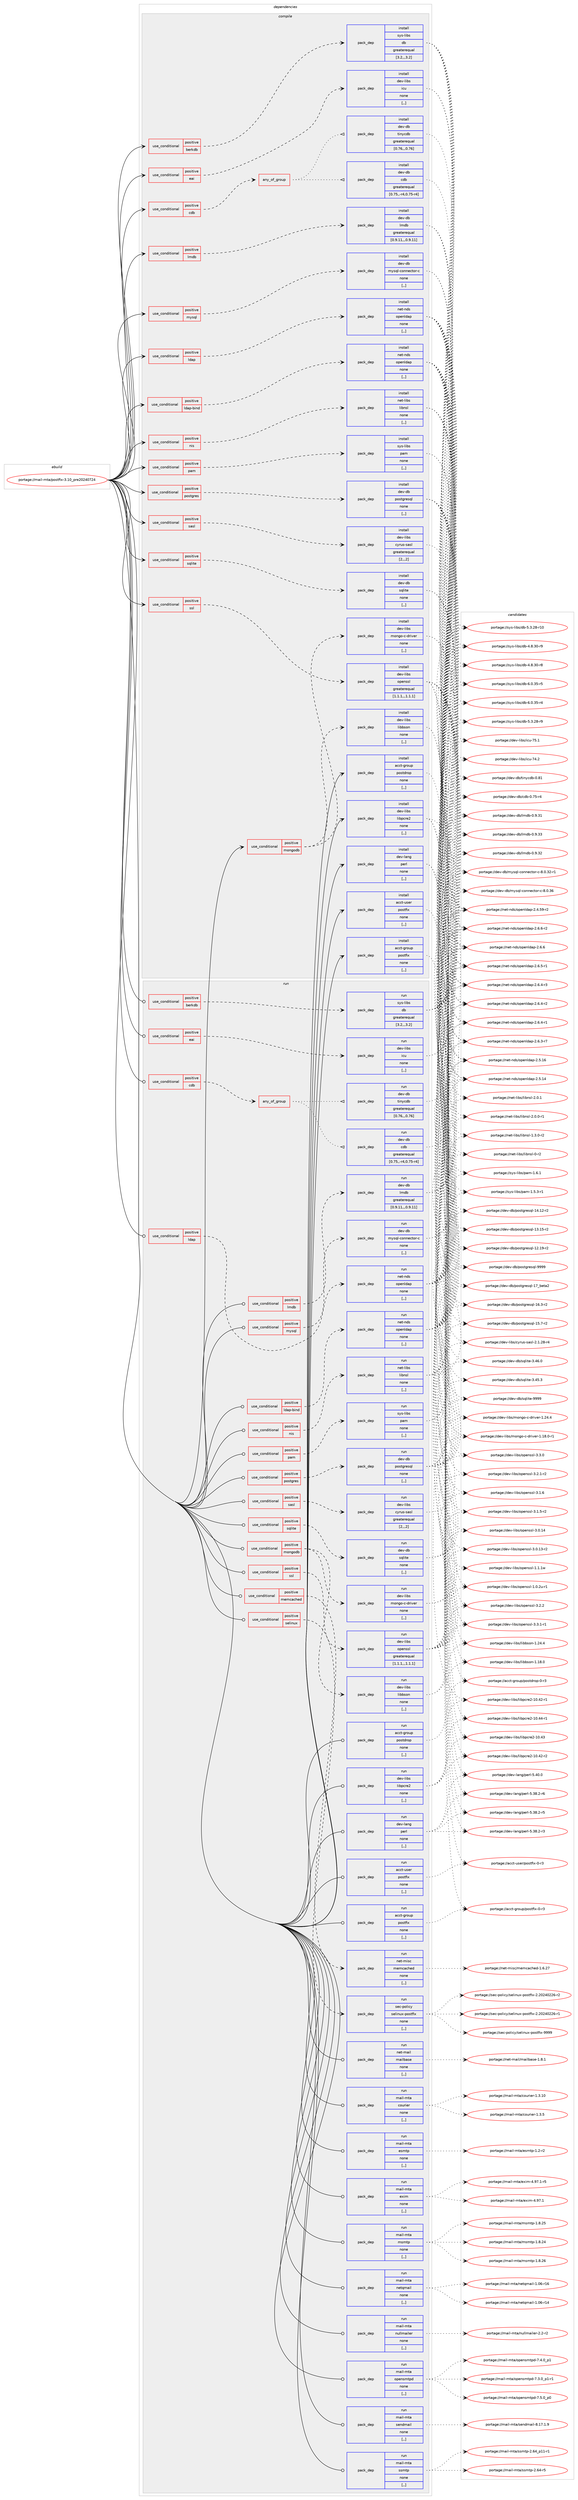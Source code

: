 digraph prolog {

# *************
# Graph options
# *************

newrank=true;
concentrate=true;
compound=true;
graph [rankdir=LR,fontname=Helvetica,fontsize=10,ranksep=1.5];#, ranksep=2.5, nodesep=0.2];
edge  [arrowhead=vee];
node  [fontname=Helvetica,fontsize=10];

# **********
# The ebuild
# **********

subgraph cluster_leftcol {
color=gray;
label=<<i>ebuild</i>>;
id [label="portage://mail-mta/postfix-3.10_pre20240724", color=red, width=4, href="../mail-mta/postfix-3.10_pre20240724.svg"];
}

# ****************
# The dependencies
# ****************

subgraph cluster_midcol {
color=gray;
label=<<i>dependencies</i>>;
subgraph cluster_compile {
fillcolor="#eeeeee";
style=filled;
label=<<i>compile</i>>;
subgraph cond70754 {
dependency281308 [label=<<TABLE BORDER="0" CELLBORDER="1" CELLSPACING="0" CELLPADDING="4"><TR><TD ROWSPAN="3" CELLPADDING="10">use_conditional</TD></TR><TR><TD>positive</TD></TR><TR><TD>berkdb</TD></TR></TABLE>>, shape=none, color=red];
subgraph pack208252 {
dependency281309 [label=<<TABLE BORDER="0" CELLBORDER="1" CELLSPACING="0" CELLPADDING="4" WIDTH="220"><TR><TD ROWSPAN="6" CELLPADDING="30">pack_dep</TD></TR><TR><TD WIDTH="110">install</TD></TR><TR><TD>sys-libs</TD></TR><TR><TD>db</TD></TR><TR><TD>greaterequal</TD></TR><TR><TD>[3.2,,,3.2]</TD></TR></TABLE>>, shape=none, color=blue];
}
dependency281308:e -> dependency281309:w [weight=20,style="dashed",arrowhead="vee"];
}
id:e -> dependency281308:w [weight=20,style="solid",arrowhead="vee"];
subgraph cond70755 {
dependency281310 [label=<<TABLE BORDER="0" CELLBORDER="1" CELLSPACING="0" CELLPADDING="4"><TR><TD ROWSPAN="3" CELLPADDING="10">use_conditional</TD></TR><TR><TD>positive</TD></TR><TR><TD>cdb</TD></TR></TABLE>>, shape=none, color=red];
subgraph any2141 {
dependency281311 [label=<<TABLE BORDER="0" CELLBORDER="1" CELLSPACING="0" CELLPADDING="4"><TR><TD CELLPADDING="10">any_of_group</TD></TR></TABLE>>, shape=none, color=red];subgraph pack208253 {
dependency281312 [label=<<TABLE BORDER="0" CELLBORDER="1" CELLSPACING="0" CELLPADDING="4" WIDTH="220"><TR><TD ROWSPAN="6" CELLPADDING="30">pack_dep</TD></TR><TR><TD WIDTH="110">install</TD></TR><TR><TD>dev-db</TD></TR><TR><TD>tinycdb</TD></TR><TR><TD>greaterequal</TD></TR><TR><TD>[0.76,,,0.76]</TD></TR></TABLE>>, shape=none, color=blue];
}
dependency281311:e -> dependency281312:w [weight=20,style="dotted",arrowhead="oinv"];
subgraph pack208254 {
dependency281313 [label=<<TABLE BORDER="0" CELLBORDER="1" CELLSPACING="0" CELLPADDING="4" WIDTH="220"><TR><TD ROWSPAN="6" CELLPADDING="30">pack_dep</TD></TR><TR><TD WIDTH="110">install</TD></TR><TR><TD>dev-db</TD></TR><TR><TD>cdb</TD></TR><TR><TD>greaterequal</TD></TR><TR><TD>[0.75,,-r4,0.75-r4]</TD></TR></TABLE>>, shape=none, color=blue];
}
dependency281311:e -> dependency281313:w [weight=20,style="dotted",arrowhead="oinv"];
}
dependency281310:e -> dependency281311:w [weight=20,style="dashed",arrowhead="vee"];
}
id:e -> dependency281310:w [weight=20,style="solid",arrowhead="vee"];
subgraph cond70756 {
dependency281314 [label=<<TABLE BORDER="0" CELLBORDER="1" CELLSPACING="0" CELLPADDING="4"><TR><TD ROWSPAN="3" CELLPADDING="10">use_conditional</TD></TR><TR><TD>positive</TD></TR><TR><TD>eai</TD></TR></TABLE>>, shape=none, color=red];
subgraph pack208255 {
dependency281315 [label=<<TABLE BORDER="0" CELLBORDER="1" CELLSPACING="0" CELLPADDING="4" WIDTH="220"><TR><TD ROWSPAN="6" CELLPADDING="30">pack_dep</TD></TR><TR><TD WIDTH="110">install</TD></TR><TR><TD>dev-libs</TD></TR><TR><TD>icu</TD></TR><TR><TD>none</TD></TR><TR><TD>[,,]</TD></TR></TABLE>>, shape=none, color=blue];
}
dependency281314:e -> dependency281315:w [weight=20,style="dashed",arrowhead="vee"];
}
id:e -> dependency281314:w [weight=20,style="solid",arrowhead="vee"];
subgraph cond70757 {
dependency281316 [label=<<TABLE BORDER="0" CELLBORDER="1" CELLSPACING="0" CELLPADDING="4"><TR><TD ROWSPAN="3" CELLPADDING="10">use_conditional</TD></TR><TR><TD>positive</TD></TR><TR><TD>ldap</TD></TR></TABLE>>, shape=none, color=red];
subgraph pack208256 {
dependency281317 [label=<<TABLE BORDER="0" CELLBORDER="1" CELLSPACING="0" CELLPADDING="4" WIDTH="220"><TR><TD ROWSPAN="6" CELLPADDING="30">pack_dep</TD></TR><TR><TD WIDTH="110">install</TD></TR><TR><TD>net-nds</TD></TR><TR><TD>openldap</TD></TR><TR><TD>none</TD></TR><TR><TD>[,,]</TD></TR></TABLE>>, shape=none, color=blue];
}
dependency281316:e -> dependency281317:w [weight=20,style="dashed",arrowhead="vee"];
}
id:e -> dependency281316:w [weight=20,style="solid",arrowhead="vee"];
subgraph cond70758 {
dependency281318 [label=<<TABLE BORDER="0" CELLBORDER="1" CELLSPACING="0" CELLPADDING="4"><TR><TD ROWSPAN="3" CELLPADDING="10">use_conditional</TD></TR><TR><TD>positive</TD></TR><TR><TD>ldap-bind</TD></TR></TABLE>>, shape=none, color=red];
subgraph pack208257 {
dependency281319 [label=<<TABLE BORDER="0" CELLBORDER="1" CELLSPACING="0" CELLPADDING="4" WIDTH="220"><TR><TD ROWSPAN="6" CELLPADDING="30">pack_dep</TD></TR><TR><TD WIDTH="110">install</TD></TR><TR><TD>net-nds</TD></TR><TR><TD>openldap</TD></TR><TR><TD>none</TD></TR><TR><TD>[,,]</TD></TR></TABLE>>, shape=none, color=blue];
}
dependency281318:e -> dependency281319:w [weight=20,style="dashed",arrowhead="vee"];
}
id:e -> dependency281318:w [weight=20,style="solid",arrowhead="vee"];
subgraph cond70759 {
dependency281320 [label=<<TABLE BORDER="0" CELLBORDER="1" CELLSPACING="0" CELLPADDING="4"><TR><TD ROWSPAN="3" CELLPADDING="10">use_conditional</TD></TR><TR><TD>positive</TD></TR><TR><TD>lmdb</TD></TR></TABLE>>, shape=none, color=red];
subgraph pack208258 {
dependency281321 [label=<<TABLE BORDER="0" CELLBORDER="1" CELLSPACING="0" CELLPADDING="4" WIDTH="220"><TR><TD ROWSPAN="6" CELLPADDING="30">pack_dep</TD></TR><TR><TD WIDTH="110">install</TD></TR><TR><TD>dev-db</TD></TR><TR><TD>lmdb</TD></TR><TR><TD>greaterequal</TD></TR><TR><TD>[0.9.11,,,0.9.11]</TD></TR></TABLE>>, shape=none, color=blue];
}
dependency281320:e -> dependency281321:w [weight=20,style="dashed",arrowhead="vee"];
}
id:e -> dependency281320:w [weight=20,style="solid",arrowhead="vee"];
subgraph cond70760 {
dependency281322 [label=<<TABLE BORDER="0" CELLBORDER="1" CELLSPACING="0" CELLPADDING="4"><TR><TD ROWSPAN="3" CELLPADDING="10">use_conditional</TD></TR><TR><TD>positive</TD></TR><TR><TD>mongodb</TD></TR></TABLE>>, shape=none, color=red];
subgraph pack208259 {
dependency281323 [label=<<TABLE BORDER="0" CELLBORDER="1" CELLSPACING="0" CELLPADDING="4" WIDTH="220"><TR><TD ROWSPAN="6" CELLPADDING="30">pack_dep</TD></TR><TR><TD WIDTH="110">install</TD></TR><TR><TD>dev-libs</TD></TR><TR><TD>mongo-c-driver</TD></TR><TR><TD>none</TD></TR><TR><TD>[,,]</TD></TR></TABLE>>, shape=none, color=blue];
}
dependency281322:e -> dependency281323:w [weight=20,style="dashed",arrowhead="vee"];
subgraph pack208260 {
dependency281324 [label=<<TABLE BORDER="0" CELLBORDER="1" CELLSPACING="0" CELLPADDING="4" WIDTH="220"><TR><TD ROWSPAN="6" CELLPADDING="30">pack_dep</TD></TR><TR><TD WIDTH="110">install</TD></TR><TR><TD>dev-libs</TD></TR><TR><TD>libbson</TD></TR><TR><TD>none</TD></TR><TR><TD>[,,]</TD></TR></TABLE>>, shape=none, color=blue];
}
dependency281322:e -> dependency281324:w [weight=20,style="dashed",arrowhead="vee"];
}
id:e -> dependency281322:w [weight=20,style="solid",arrowhead="vee"];
subgraph cond70761 {
dependency281325 [label=<<TABLE BORDER="0" CELLBORDER="1" CELLSPACING="0" CELLPADDING="4"><TR><TD ROWSPAN="3" CELLPADDING="10">use_conditional</TD></TR><TR><TD>positive</TD></TR><TR><TD>mysql</TD></TR></TABLE>>, shape=none, color=red];
subgraph pack208261 {
dependency281326 [label=<<TABLE BORDER="0" CELLBORDER="1" CELLSPACING="0" CELLPADDING="4" WIDTH="220"><TR><TD ROWSPAN="6" CELLPADDING="30">pack_dep</TD></TR><TR><TD WIDTH="110">install</TD></TR><TR><TD>dev-db</TD></TR><TR><TD>mysql-connector-c</TD></TR><TR><TD>none</TD></TR><TR><TD>[,,]</TD></TR></TABLE>>, shape=none, color=blue];
}
dependency281325:e -> dependency281326:w [weight=20,style="dashed",arrowhead="vee"];
}
id:e -> dependency281325:w [weight=20,style="solid",arrowhead="vee"];
subgraph cond70762 {
dependency281327 [label=<<TABLE BORDER="0" CELLBORDER="1" CELLSPACING="0" CELLPADDING="4"><TR><TD ROWSPAN="3" CELLPADDING="10">use_conditional</TD></TR><TR><TD>positive</TD></TR><TR><TD>nis</TD></TR></TABLE>>, shape=none, color=red];
subgraph pack208262 {
dependency281328 [label=<<TABLE BORDER="0" CELLBORDER="1" CELLSPACING="0" CELLPADDING="4" WIDTH="220"><TR><TD ROWSPAN="6" CELLPADDING="30">pack_dep</TD></TR><TR><TD WIDTH="110">install</TD></TR><TR><TD>net-libs</TD></TR><TR><TD>libnsl</TD></TR><TR><TD>none</TD></TR><TR><TD>[,,]</TD></TR></TABLE>>, shape=none, color=blue];
}
dependency281327:e -> dependency281328:w [weight=20,style="dashed",arrowhead="vee"];
}
id:e -> dependency281327:w [weight=20,style="solid",arrowhead="vee"];
subgraph cond70763 {
dependency281329 [label=<<TABLE BORDER="0" CELLBORDER="1" CELLSPACING="0" CELLPADDING="4"><TR><TD ROWSPAN="3" CELLPADDING="10">use_conditional</TD></TR><TR><TD>positive</TD></TR><TR><TD>pam</TD></TR></TABLE>>, shape=none, color=red];
subgraph pack208263 {
dependency281330 [label=<<TABLE BORDER="0" CELLBORDER="1" CELLSPACING="0" CELLPADDING="4" WIDTH="220"><TR><TD ROWSPAN="6" CELLPADDING="30">pack_dep</TD></TR><TR><TD WIDTH="110">install</TD></TR><TR><TD>sys-libs</TD></TR><TR><TD>pam</TD></TR><TR><TD>none</TD></TR><TR><TD>[,,]</TD></TR></TABLE>>, shape=none, color=blue];
}
dependency281329:e -> dependency281330:w [weight=20,style="dashed",arrowhead="vee"];
}
id:e -> dependency281329:w [weight=20,style="solid",arrowhead="vee"];
subgraph cond70764 {
dependency281331 [label=<<TABLE BORDER="0" CELLBORDER="1" CELLSPACING="0" CELLPADDING="4"><TR><TD ROWSPAN="3" CELLPADDING="10">use_conditional</TD></TR><TR><TD>positive</TD></TR><TR><TD>postgres</TD></TR></TABLE>>, shape=none, color=red];
subgraph pack208264 {
dependency281332 [label=<<TABLE BORDER="0" CELLBORDER="1" CELLSPACING="0" CELLPADDING="4" WIDTH="220"><TR><TD ROWSPAN="6" CELLPADDING="30">pack_dep</TD></TR><TR><TD WIDTH="110">install</TD></TR><TR><TD>dev-db</TD></TR><TR><TD>postgresql</TD></TR><TR><TD>none</TD></TR><TR><TD>[,,]</TD></TR></TABLE>>, shape=none, color=blue];
}
dependency281331:e -> dependency281332:w [weight=20,style="dashed",arrowhead="vee"];
}
id:e -> dependency281331:w [weight=20,style="solid",arrowhead="vee"];
subgraph cond70765 {
dependency281333 [label=<<TABLE BORDER="0" CELLBORDER="1" CELLSPACING="0" CELLPADDING="4"><TR><TD ROWSPAN="3" CELLPADDING="10">use_conditional</TD></TR><TR><TD>positive</TD></TR><TR><TD>sasl</TD></TR></TABLE>>, shape=none, color=red];
subgraph pack208265 {
dependency281334 [label=<<TABLE BORDER="0" CELLBORDER="1" CELLSPACING="0" CELLPADDING="4" WIDTH="220"><TR><TD ROWSPAN="6" CELLPADDING="30">pack_dep</TD></TR><TR><TD WIDTH="110">install</TD></TR><TR><TD>dev-libs</TD></TR><TR><TD>cyrus-sasl</TD></TR><TR><TD>greaterequal</TD></TR><TR><TD>[2,,,2]</TD></TR></TABLE>>, shape=none, color=blue];
}
dependency281333:e -> dependency281334:w [weight=20,style="dashed",arrowhead="vee"];
}
id:e -> dependency281333:w [weight=20,style="solid",arrowhead="vee"];
subgraph cond70766 {
dependency281335 [label=<<TABLE BORDER="0" CELLBORDER="1" CELLSPACING="0" CELLPADDING="4"><TR><TD ROWSPAN="3" CELLPADDING="10">use_conditional</TD></TR><TR><TD>positive</TD></TR><TR><TD>sqlite</TD></TR></TABLE>>, shape=none, color=red];
subgraph pack208266 {
dependency281336 [label=<<TABLE BORDER="0" CELLBORDER="1" CELLSPACING="0" CELLPADDING="4" WIDTH="220"><TR><TD ROWSPAN="6" CELLPADDING="30">pack_dep</TD></TR><TR><TD WIDTH="110">install</TD></TR><TR><TD>dev-db</TD></TR><TR><TD>sqlite</TD></TR><TR><TD>none</TD></TR><TR><TD>[,,]</TD></TR></TABLE>>, shape=none, color=blue];
}
dependency281335:e -> dependency281336:w [weight=20,style="dashed",arrowhead="vee"];
}
id:e -> dependency281335:w [weight=20,style="solid",arrowhead="vee"];
subgraph cond70767 {
dependency281337 [label=<<TABLE BORDER="0" CELLBORDER="1" CELLSPACING="0" CELLPADDING="4"><TR><TD ROWSPAN="3" CELLPADDING="10">use_conditional</TD></TR><TR><TD>positive</TD></TR><TR><TD>ssl</TD></TR></TABLE>>, shape=none, color=red];
subgraph pack208267 {
dependency281338 [label=<<TABLE BORDER="0" CELLBORDER="1" CELLSPACING="0" CELLPADDING="4" WIDTH="220"><TR><TD ROWSPAN="6" CELLPADDING="30">pack_dep</TD></TR><TR><TD WIDTH="110">install</TD></TR><TR><TD>dev-libs</TD></TR><TR><TD>openssl</TD></TR><TR><TD>greaterequal</TD></TR><TR><TD>[1.1.1,,,1.1.1]</TD></TR></TABLE>>, shape=none, color=blue];
}
dependency281337:e -> dependency281338:w [weight=20,style="dashed",arrowhead="vee"];
}
id:e -> dependency281337:w [weight=20,style="solid",arrowhead="vee"];
subgraph pack208268 {
dependency281339 [label=<<TABLE BORDER="0" CELLBORDER="1" CELLSPACING="0" CELLPADDING="4" WIDTH="220"><TR><TD ROWSPAN="6" CELLPADDING="30">pack_dep</TD></TR><TR><TD WIDTH="110">install</TD></TR><TR><TD>acct-group</TD></TR><TR><TD>postdrop</TD></TR><TR><TD>none</TD></TR><TR><TD>[,,]</TD></TR></TABLE>>, shape=none, color=blue];
}
id:e -> dependency281339:w [weight=20,style="solid",arrowhead="vee"];
subgraph pack208269 {
dependency281340 [label=<<TABLE BORDER="0" CELLBORDER="1" CELLSPACING="0" CELLPADDING="4" WIDTH="220"><TR><TD ROWSPAN="6" CELLPADDING="30">pack_dep</TD></TR><TR><TD WIDTH="110">install</TD></TR><TR><TD>acct-group</TD></TR><TR><TD>postfix</TD></TR><TR><TD>none</TD></TR><TR><TD>[,,]</TD></TR></TABLE>>, shape=none, color=blue];
}
id:e -> dependency281340:w [weight=20,style="solid",arrowhead="vee"];
subgraph pack208270 {
dependency281341 [label=<<TABLE BORDER="0" CELLBORDER="1" CELLSPACING="0" CELLPADDING="4" WIDTH="220"><TR><TD ROWSPAN="6" CELLPADDING="30">pack_dep</TD></TR><TR><TD WIDTH="110">install</TD></TR><TR><TD>acct-user</TD></TR><TR><TD>postfix</TD></TR><TR><TD>none</TD></TR><TR><TD>[,,]</TD></TR></TABLE>>, shape=none, color=blue];
}
id:e -> dependency281341:w [weight=20,style="solid",arrowhead="vee"];
subgraph pack208271 {
dependency281342 [label=<<TABLE BORDER="0" CELLBORDER="1" CELLSPACING="0" CELLPADDING="4" WIDTH="220"><TR><TD ROWSPAN="6" CELLPADDING="30">pack_dep</TD></TR><TR><TD WIDTH="110">install</TD></TR><TR><TD>dev-lang</TD></TR><TR><TD>perl</TD></TR><TR><TD>none</TD></TR><TR><TD>[,,]</TD></TR></TABLE>>, shape=none, color=blue];
}
id:e -> dependency281342:w [weight=20,style="solid",arrowhead="vee"];
subgraph pack208272 {
dependency281343 [label=<<TABLE BORDER="0" CELLBORDER="1" CELLSPACING="0" CELLPADDING="4" WIDTH="220"><TR><TD ROWSPAN="6" CELLPADDING="30">pack_dep</TD></TR><TR><TD WIDTH="110">install</TD></TR><TR><TD>dev-libs</TD></TR><TR><TD>libpcre2</TD></TR><TR><TD>none</TD></TR><TR><TD>[,,]</TD></TR></TABLE>>, shape=none, color=blue];
}
id:e -> dependency281343:w [weight=20,style="solid",arrowhead="vee"];
}
subgraph cluster_compileandrun {
fillcolor="#eeeeee";
style=filled;
label=<<i>compile and run</i>>;
}
subgraph cluster_run {
fillcolor="#eeeeee";
style=filled;
label=<<i>run</i>>;
subgraph cond70768 {
dependency281344 [label=<<TABLE BORDER="0" CELLBORDER="1" CELLSPACING="0" CELLPADDING="4"><TR><TD ROWSPAN="3" CELLPADDING="10">use_conditional</TD></TR><TR><TD>positive</TD></TR><TR><TD>berkdb</TD></TR></TABLE>>, shape=none, color=red];
subgraph pack208273 {
dependency281345 [label=<<TABLE BORDER="0" CELLBORDER="1" CELLSPACING="0" CELLPADDING="4" WIDTH="220"><TR><TD ROWSPAN="6" CELLPADDING="30">pack_dep</TD></TR><TR><TD WIDTH="110">run</TD></TR><TR><TD>sys-libs</TD></TR><TR><TD>db</TD></TR><TR><TD>greaterequal</TD></TR><TR><TD>[3.2,,,3.2]</TD></TR></TABLE>>, shape=none, color=blue];
}
dependency281344:e -> dependency281345:w [weight=20,style="dashed",arrowhead="vee"];
}
id:e -> dependency281344:w [weight=20,style="solid",arrowhead="odot"];
subgraph cond70769 {
dependency281346 [label=<<TABLE BORDER="0" CELLBORDER="1" CELLSPACING="0" CELLPADDING="4"><TR><TD ROWSPAN="3" CELLPADDING="10">use_conditional</TD></TR><TR><TD>positive</TD></TR><TR><TD>cdb</TD></TR></TABLE>>, shape=none, color=red];
subgraph any2142 {
dependency281347 [label=<<TABLE BORDER="0" CELLBORDER="1" CELLSPACING="0" CELLPADDING="4"><TR><TD CELLPADDING="10">any_of_group</TD></TR></TABLE>>, shape=none, color=red];subgraph pack208274 {
dependency281348 [label=<<TABLE BORDER="0" CELLBORDER="1" CELLSPACING="0" CELLPADDING="4" WIDTH="220"><TR><TD ROWSPAN="6" CELLPADDING="30">pack_dep</TD></TR><TR><TD WIDTH="110">run</TD></TR><TR><TD>dev-db</TD></TR><TR><TD>tinycdb</TD></TR><TR><TD>greaterequal</TD></TR><TR><TD>[0.76,,,0.76]</TD></TR></TABLE>>, shape=none, color=blue];
}
dependency281347:e -> dependency281348:w [weight=20,style="dotted",arrowhead="oinv"];
subgraph pack208275 {
dependency281349 [label=<<TABLE BORDER="0" CELLBORDER="1" CELLSPACING="0" CELLPADDING="4" WIDTH="220"><TR><TD ROWSPAN="6" CELLPADDING="30">pack_dep</TD></TR><TR><TD WIDTH="110">run</TD></TR><TR><TD>dev-db</TD></TR><TR><TD>cdb</TD></TR><TR><TD>greaterequal</TD></TR><TR><TD>[0.75,,-r4,0.75-r4]</TD></TR></TABLE>>, shape=none, color=blue];
}
dependency281347:e -> dependency281349:w [weight=20,style="dotted",arrowhead="oinv"];
}
dependency281346:e -> dependency281347:w [weight=20,style="dashed",arrowhead="vee"];
}
id:e -> dependency281346:w [weight=20,style="solid",arrowhead="odot"];
subgraph cond70770 {
dependency281350 [label=<<TABLE BORDER="0" CELLBORDER="1" CELLSPACING="0" CELLPADDING="4"><TR><TD ROWSPAN="3" CELLPADDING="10">use_conditional</TD></TR><TR><TD>positive</TD></TR><TR><TD>eai</TD></TR></TABLE>>, shape=none, color=red];
subgraph pack208276 {
dependency281351 [label=<<TABLE BORDER="0" CELLBORDER="1" CELLSPACING="0" CELLPADDING="4" WIDTH="220"><TR><TD ROWSPAN="6" CELLPADDING="30">pack_dep</TD></TR><TR><TD WIDTH="110">run</TD></TR><TR><TD>dev-libs</TD></TR><TR><TD>icu</TD></TR><TR><TD>none</TD></TR><TR><TD>[,,]</TD></TR></TABLE>>, shape=none, color=blue];
}
dependency281350:e -> dependency281351:w [weight=20,style="dashed",arrowhead="vee"];
}
id:e -> dependency281350:w [weight=20,style="solid",arrowhead="odot"];
subgraph cond70771 {
dependency281352 [label=<<TABLE BORDER="0" CELLBORDER="1" CELLSPACING="0" CELLPADDING="4"><TR><TD ROWSPAN="3" CELLPADDING="10">use_conditional</TD></TR><TR><TD>positive</TD></TR><TR><TD>ldap</TD></TR></TABLE>>, shape=none, color=red];
subgraph pack208277 {
dependency281353 [label=<<TABLE BORDER="0" CELLBORDER="1" CELLSPACING="0" CELLPADDING="4" WIDTH="220"><TR><TD ROWSPAN="6" CELLPADDING="30">pack_dep</TD></TR><TR><TD WIDTH="110">run</TD></TR><TR><TD>net-nds</TD></TR><TR><TD>openldap</TD></TR><TR><TD>none</TD></TR><TR><TD>[,,]</TD></TR></TABLE>>, shape=none, color=blue];
}
dependency281352:e -> dependency281353:w [weight=20,style="dashed",arrowhead="vee"];
}
id:e -> dependency281352:w [weight=20,style="solid",arrowhead="odot"];
subgraph cond70772 {
dependency281354 [label=<<TABLE BORDER="0" CELLBORDER="1" CELLSPACING="0" CELLPADDING="4"><TR><TD ROWSPAN="3" CELLPADDING="10">use_conditional</TD></TR><TR><TD>positive</TD></TR><TR><TD>ldap-bind</TD></TR></TABLE>>, shape=none, color=red];
subgraph pack208278 {
dependency281355 [label=<<TABLE BORDER="0" CELLBORDER="1" CELLSPACING="0" CELLPADDING="4" WIDTH="220"><TR><TD ROWSPAN="6" CELLPADDING="30">pack_dep</TD></TR><TR><TD WIDTH="110">run</TD></TR><TR><TD>net-nds</TD></TR><TR><TD>openldap</TD></TR><TR><TD>none</TD></TR><TR><TD>[,,]</TD></TR></TABLE>>, shape=none, color=blue];
}
dependency281354:e -> dependency281355:w [weight=20,style="dashed",arrowhead="vee"];
}
id:e -> dependency281354:w [weight=20,style="solid",arrowhead="odot"];
subgraph cond70773 {
dependency281356 [label=<<TABLE BORDER="0" CELLBORDER="1" CELLSPACING="0" CELLPADDING="4"><TR><TD ROWSPAN="3" CELLPADDING="10">use_conditional</TD></TR><TR><TD>positive</TD></TR><TR><TD>lmdb</TD></TR></TABLE>>, shape=none, color=red];
subgraph pack208279 {
dependency281357 [label=<<TABLE BORDER="0" CELLBORDER="1" CELLSPACING="0" CELLPADDING="4" WIDTH="220"><TR><TD ROWSPAN="6" CELLPADDING="30">pack_dep</TD></TR><TR><TD WIDTH="110">run</TD></TR><TR><TD>dev-db</TD></TR><TR><TD>lmdb</TD></TR><TR><TD>greaterequal</TD></TR><TR><TD>[0.9.11,,,0.9.11]</TD></TR></TABLE>>, shape=none, color=blue];
}
dependency281356:e -> dependency281357:w [weight=20,style="dashed",arrowhead="vee"];
}
id:e -> dependency281356:w [weight=20,style="solid",arrowhead="odot"];
subgraph cond70774 {
dependency281358 [label=<<TABLE BORDER="0" CELLBORDER="1" CELLSPACING="0" CELLPADDING="4"><TR><TD ROWSPAN="3" CELLPADDING="10">use_conditional</TD></TR><TR><TD>positive</TD></TR><TR><TD>memcached</TD></TR></TABLE>>, shape=none, color=red];
subgraph pack208280 {
dependency281359 [label=<<TABLE BORDER="0" CELLBORDER="1" CELLSPACING="0" CELLPADDING="4" WIDTH="220"><TR><TD ROWSPAN="6" CELLPADDING="30">pack_dep</TD></TR><TR><TD WIDTH="110">run</TD></TR><TR><TD>net-misc</TD></TR><TR><TD>memcached</TD></TR><TR><TD>none</TD></TR><TR><TD>[,,]</TD></TR></TABLE>>, shape=none, color=blue];
}
dependency281358:e -> dependency281359:w [weight=20,style="dashed",arrowhead="vee"];
}
id:e -> dependency281358:w [weight=20,style="solid",arrowhead="odot"];
subgraph cond70775 {
dependency281360 [label=<<TABLE BORDER="0" CELLBORDER="1" CELLSPACING="0" CELLPADDING="4"><TR><TD ROWSPAN="3" CELLPADDING="10">use_conditional</TD></TR><TR><TD>positive</TD></TR><TR><TD>mongodb</TD></TR></TABLE>>, shape=none, color=red];
subgraph pack208281 {
dependency281361 [label=<<TABLE BORDER="0" CELLBORDER="1" CELLSPACING="0" CELLPADDING="4" WIDTH="220"><TR><TD ROWSPAN="6" CELLPADDING="30">pack_dep</TD></TR><TR><TD WIDTH="110">run</TD></TR><TR><TD>dev-libs</TD></TR><TR><TD>mongo-c-driver</TD></TR><TR><TD>none</TD></TR><TR><TD>[,,]</TD></TR></TABLE>>, shape=none, color=blue];
}
dependency281360:e -> dependency281361:w [weight=20,style="dashed",arrowhead="vee"];
subgraph pack208282 {
dependency281362 [label=<<TABLE BORDER="0" CELLBORDER="1" CELLSPACING="0" CELLPADDING="4" WIDTH="220"><TR><TD ROWSPAN="6" CELLPADDING="30">pack_dep</TD></TR><TR><TD WIDTH="110">run</TD></TR><TR><TD>dev-libs</TD></TR><TR><TD>libbson</TD></TR><TR><TD>none</TD></TR><TR><TD>[,,]</TD></TR></TABLE>>, shape=none, color=blue];
}
dependency281360:e -> dependency281362:w [weight=20,style="dashed",arrowhead="vee"];
}
id:e -> dependency281360:w [weight=20,style="solid",arrowhead="odot"];
subgraph cond70776 {
dependency281363 [label=<<TABLE BORDER="0" CELLBORDER="1" CELLSPACING="0" CELLPADDING="4"><TR><TD ROWSPAN="3" CELLPADDING="10">use_conditional</TD></TR><TR><TD>positive</TD></TR><TR><TD>mysql</TD></TR></TABLE>>, shape=none, color=red];
subgraph pack208283 {
dependency281364 [label=<<TABLE BORDER="0" CELLBORDER="1" CELLSPACING="0" CELLPADDING="4" WIDTH="220"><TR><TD ROWSPAN="6" CELLPADDING="30">pack_dep</TD></TR><TR><TD WIDTH="110">run</TD></TR><TR><TD>dev-db</TD></TR><TR><TD>mysql-connector-c</TD></TR><TR><TD>none</TD></TR><TR><TD>[,,]</TD></TR></TABLE>>, shape=none, color=blue];
}
dependency281363:e -> dependency281364:w [weight=20,style="dashed",arrowhead="vee"];
}
id:e -> dependency281363:w [weight=20,style="solid",arrowhead="odot"];
subgraph cond70777 {
dependency281365 [label=<<TABLE BORDER="0" CELLBORDER="1" CELLSPACING="0" CELLPADDING="4"><TR><TD ROWSPAN="3" CELLPADDING="10">use_conditional</TD></TR><TR><TD>positive</TD></TR><TR><TD>nis</TD></TR></TABLE>>, shape=none, color=red];
subgraph pack208284 {
dependency281366 [label=<<TABLE BORDER="0" CELLBORDER="1" CELLSPACING="0" CELLPADDING="4" WIDTH="220"><TR><TD ROWSPAN="6" CELLPADDING="30">pack_dep</TD></TR><TR><TD WIDTH="110">run</TD></TR><TR><TD>net-libs</TD></TR><TR><TD>libnsl</TD></TR><TR><TD>none</TD></TR><TR><TD>[,,]</TD></TR></TABLE>>, shape=none, color=blue];
}
dependency281365:e -> dependency281366:w [weight=20,style="dashed",arrowhead="vee"];
}
id:e -> dependency281365:w [weight=20,style="solid",arrowhead="odot"];
subgraph cond70778 {
dependency281367 [label=<<TABLE BORDER="0" CELLBORDER="1" CELLSPACING="0" CELLPADDING="4"><TR><TD ROWSPAN="3" CELLPADDING="10">use_conditional</TD></TR><TR><TD>positive</TD></TR><TR><TD>pam</TD></TR></TABLE>>, shape=none, color=red];
subgraph pack208285 {
dependency281368 [label=<<TABLE BORDER="0" CELLBORDER="1" CELLSPACING="0" CELLPADDING="4" WIDTH="220"><TR><TD ROWSPAN="6" CELLPADDING="30">pack_dep</TD></TR><TR><TD WIDTH="110">run</TD></TR><TR><TD>sys-libs</TD></TR><TR><TD>pam</TD></TR><TR><TD>none</TD></TR><TR><TD>[,,]</TD></TR></TABLE>>, shape=none, color=blue];
}
dependency281367:e -> dependency281368:w [weight=20,style="dashed",arrowhead="vee"];
}
id:e -> dependency281367:w [weight=20,style="solid",arrowhead="odot"];
subgraph cond70779 {
dependency281369 [label=<<TABLE BORDER="0" CELLBORDER="1" CELLSPACING="0" CELLPADDING="4"><TR><TD ROWSPAN="3" CELLPADDING="10">use_conditional</TD></TR><TR><TD>positive</TD></TR><TR><TD>postgres</TD></TR></TABLE>>, shape=none, color=red];
subgraph pack208286 {
dependency281370 [label=<<TABLE BORDER="0" CELLBORDER="1" CELLSPACING="0" CELLPADDING="4" WIDTH="220"><TR><TD ROWSPAN="6" CELLPADDING="30">pack_dep</TD></TR><TR><TD WIDTH="110">run</TD></TR><TR><TD>dev-db</TD></TR><TR><TD>postgresql</TD></TR><TR><TD>none</TD></TR><TR><TD>[,,]</TD></TR></TABLE>>, shape=none, color=blue];
}
dependency281369:e -> dependency281370:w [weight=20,style="dashed",arrowhead="vee"];
}
id:e -> dependency281369:w [weight=20,style="solid",arrowhead="odot"];
subgraph cond70780 {
dependency281371 [label=<<TABLE BORDER="0" CELLBORDER="1" CELLSPACING="0" CELLPADDING="4"><TR><TD ROWSPAN="3" CELLPADDING="10">use_conditional</TD></TR><TR><TD>positive</TD></TR><TR><TD>sasl</TD></TR></TABLE>>, shape=none, color=red];
subgraph pack208287 {
dependency281372 [label=<<TABLE BORDER="0" CELLBORDER="1" CELLSPACING="0" CELLPADDING="4" WIDTH="220"><TR><TD ROWSPAN="6" CELLPADDING="30">pack_dep</TD></TR><TR><TD WIDTH="110">run</TD></TR><TR><TD>dev-libs</TD></TR><TR><TD>cyrus-sasl</TD></TR><TR><TD>greaterequal</TD></TR><TR><TD>[2,,,2]</TD></TR></TABLE>>, shape=none, color=blue];
}
dependency281371:e -> dependency281372:w [weight=20,style="dashed",arrowhead="vee"];
}
id:e -> dependency281371:w [weight=20,style="solid",arrowhead="odot"];
subgraph cond70781 {
dependency281373 [label=<<TABLE BORDER="0" CELLBORDER="1" CELLSPACING="0" CELLPADDING="4"><TR><TD ROWSPAN="3" CELLPADDING="10">use_conditional</TD></TR><TR><TD>positive</TD></TR><TR><TD>selinux</TD></TR></TABLE>>, shape=none, color=red];
subgraph pack208288 {
dependency281374 [label=<<TABLE BORDER="0" CELLBORDER="1" CELLSPACING="0" CELLPADDING="4" WIDTH="220"><TR><TD ROWSPAN="6" CELLPADDING="30">pack_dep</TD></TR><TR><TD WIDTH="110">run</TD></TR><TR><TD>sec-policy</TD></TR><TR><TD>selinux-postfix</TD></TR><TR><TD>none</TD></TR><TR><TD>[,,]</TD></TR></TABLE>>, shape=none, color=blue];
}
dependency281373:e -> dependency281374:w [weight=20,style="dashed",arrowhead="vee"];
}
id:e -> dependency281373:w [weight=20,style="solid",arrowhead="odot"];
subgraph cond70782 {
dependency281375 [label=<<TABLE BORDER="0" CELLBORDER="1" CELLSPACING="0" CELLPADDING="4"><TR><TD ROWSPAN="3" CELLPADDING="10">use_conditional</TD></TR><TR><TD>positive</TD></TR><TR><TD>sqlite</TD></TR></TABLE>>, shape=none, color=red];
subgraph pack208289 {
dependency281376 [label=<<TABLE BORDER="0" CELLBORDER="1" CELLSPACING="0" CELLPADDING="4" WIDTH="220"><TR><TD ROWSPAN="6" CELLPADDING="30">pack_dep</TD></TR><TR><TD WIDTH="110">run</TD></TR><TR><TD>dev-db</TD></TR><TR><TD>sqlite</TD></TR><TR><TD>none</TD></TR><TR><TD>[,,]</TD></TR></TABLE>>, shape=none, color=blue];
}
dependency281375:e -> dependency281376:w [weight=20,style="dashed",arrowhead="vee"];
}
id:e -> dependency281375:w [weight=20,style="solid",arrowhead="odot"];
subgraph cond70783 {
dependency281377 [label=<<TABLE BORDER="0" CELLBORDER="1" CELLSPACING="0" CELLPADDING="4"><TR><TD ROWSPAN="3" CELLPADDING="10">use_conditional</TD></TR><TR><TD>positive</TD></TR><TR><TD>ssl</TD></TR></TABLE>>, shape=none, color=red];
subgraph pack208290 {
dependency281378 [label=<<TABLE BORDER="0" CELLBORDER="1" CELLSPACING="0" CELLPADDING="4" WIDTH="220"><TR><TD ROWSPAN="6" CELLPADDING="30">pack_dep</TD></TR><TR><TD WIDTH="110">run</TD></TR><TR><TD>dev-libs</TD></TR><TR><TD>openssl</TD></TR><TR><TD>greaterequal</TD></TR><TR><TD>[1.1.1,,,1.1.1]</TD></TR></TABLE>>, shape=none, color=blue];
}
dependency281377:e -> dependency281378:w [weight=20,style="dashed",arrowhead="vee"];
}
id:e -> dependency281377:w [weight=20,style="solid",arrowhead="odot"];
subgraph pack208291 {
dependency281379 [label=<<TABLE BORDER="0" CELLBORDER="1" CELLSPACING="0" CELLPADDING="4" WIDTH="220"><TR><TD ROWSPAN="6" CELLPADDING="30">pack_dep</TD></TR><TR><TD WIDTH="110">run</TD></TR><TR><TD>acct-group</TD></TR><TR><TD>postdrop</TD></TR><TR><TD>none</TD></TR><TR><TD>[,,]</TD></TR></TABLE>>, shape=none, color=blue];
}
id:e -> dependency281379:w [weight=20,style="solid",arrowhead="odot"];
subgraph pack208292 {
dependency281380 [label=<<TABLE BORDER="0" CELLBORDER="1" CELLSPACING="0" CELLPADDING="4" WIDTH="220"><TR><TD ROWSPAN="6" CELLPADDING="30">pack_dep</TD></TR><TR><TD WIDTH="110">run</TD></TR><TR><TD>acct-group</TD></TR><TR><TD>postfix</TD></TR><TR><TD>none</TD></TR><TR><TD>[,,]</TD></TR></TABLE>>, shape=none, color=blue];
}
id:e -> dependency281380:w [weight=20,style="solid",arrowhead="odot"];
subgraph pack208293 {
dependency281381 [label=<<TABLE BORDER="0" CELLBORDER="1" CELLSPACING="0" CELLPADDING="4" WIDTH="220"><TR><TD ROWSPAN="6" CELLPADDING="30">pack_dep</TD></TR><TR><TD WIDTH="110">run</TD></TR><TR><TD>acct-user</TD></TR><TR><TD>postfix</TD></TR><TR><TD>none</TD></TR><TR><TD>[,,]</TD></TR></TABLE>>, shape=none, color=blue];
}
id:e -> dependency281381:w [weight=20,style="solid",arrowhead="odot"];
subgraph pack208294 {
dependency281382 [label=<<TABLE BORDER="0" CELLBORDER="1" CELLSPACING="0" CELLPADDING="4" WIDTH="220"><TR><TD ROWSPAN="6" CELLPADDING="30">pack_dep</TD></TR><TR><TD WIDTH="110">run</TD></TR><TR><TD>dev-lang</TD></TR><TR><TD>perl</TD></TR><TR><TD>none</TD></TR><TR><TD>[,,]</TD></TR></TABLE>>, shape=none, color=blue];
}
id:e -> dependency281382:w [weight=20,style="solid",arrowhead="odot"];
subgraph pack208295 {
dependency281383 [label=<<TABLE BORDER="0" CELLBORDER="1" CELLSPACING="0" CELLPADDING="4" WIDTH="220"><TR><TD ROWSPAN="6" CELLPADDING="30">pack_dep</TD></TR><TR><TD WIDTH="110">run</TD></TR><TR><TD>dev-libs</TD></TR><TR><TD>libpcre2</TD></TR><TR><TD>none</TD></TR><TR><TD>[,,]</TD></TR></TABLE>>, shape=none, color=blue];
}
id:e -> dependency281383:w [weight=20,style="solid",arrowhead="odot"];
subgraph pack208296 {
dependency281384 [label=<<TABLE BORDER="0" CELLBORDER="1" CELLSPACING="0" CELLPADDING="4" WIDTH="220"><TR><TD ROWSPAN="6" CELLPADDING="30">pack_dep</TD></TR><TR><TD WIDTH="110">run</TD></TR><TR><TD>net-mail</TD></TR><TR><TD>mailbase</TD></TR><TR><TD>none</TD></TR><TR><TD>[,,]</TD></TR></TABLE>>, shape=none, color=blue];
}
id:e -> dependency281384:w [weight=20,style="solid",arrowhead="odot"];
subgraph pack208297 {
dependency281385 [label=<<TABLE BORDER="0" CELLBORDER="1" CELLSPACING="0" CELLPADDING="4" WIDTH="220"><TR><TD ROWSPAN="6" CELLPADDING="30">pack_dep</TD></TR><TR><TD WIDTH="110">run</TD></TR><TR><TD>mail-mta</TD></TR><TR><TD>courier</TD></TR><TR><TD>none</TD></TR><TR><TD>[,,]</TD></TR></TABLE>>, shape=none, color=blue];
}
id:e -> dependency281385:w [weight=20,style="solid",arrowhead="odot"];
subgraph pack208298 {
dependency281386 [label=<<TABLE BORDER="0" CELLBORDER="1" CELLSPACING="0" CELLPADDING="4" WIDTH="220"><TR><TD ROWSPAN="6" CELLPADDING="30">pack_dep</TD></TR><TR><TD WIDTH="110">run</TD></TR><TR><TD>mail-mta</TD></TR><TR><TD>esmtp</TD></TR><TR><TD>none</TD></TR><TR><TD>[,,]</TD></TR></TABLE>>, shape=none, color=blue];
}
id:e -> dependency281386:w [weight=20,style="solid",arrowhead="odot"];
subgraph pack208299 {
dependency281387 [label=<<TABLE BORDER="0" CELLBORDER="1" CELLSPACING="0" CELLPADDING="4" WIDTH="220"><TR><TD ROWSPAN="6" CELLPADDING="30">pack_dep</TD></TR><TR><TD WIDTH="110">run</TD></TR><TR><TD>mail-mta</TD></TR><TR><TD>exim</TD></TR><TR><TD>none</TD></TR><TR><TD>[,,]</TD></TR></TABLE>>, shape=none, color=blue];
}
id:e -> dependency281387:w [weight=20,style="solid",arrowhead="odot"];
subgraph pack208300 {
dependency281388 [label=<<TABLE BORDER="0" CELLBORDER="1" CELLSPACING="0" CELLPADDING="4" WIDTH="220"><TR><TD ROWSPAN="6" CELLPADDING="30">pack_dep</TD></TR><TR><TD WIDTH="110">run</TD></TR><TR><TD>mail-mta</TD></TR><TR><TD>msmtp</TD></TR><TR><TD>none</TD></TR><TR><TD>[,,]</TD></TR></TABLE>>, shape=none, color=blue];
}
id:e -> dependency281388:w [weight=20,style="solid",arrowhead="odot"];
subgraph pack208301 {
dependency281389 [label=<<TABLE BORDER="0" CELLBORDER="1" CELLSPACING="0" CELLPADDING="4" WIDTH="220"><TR><TD ROWSPAN="6" CELLPADDING="30">pack_dep</TD></TR><TR><TD WIDTH="110">run</TD></TR><TR><TD>mail-mta</TD></TR><TR><TD>netqmail</TD></TR><TR><TD>none</TD></TR><TR><TD>[,,]</TD></TR></TABLE>>, shape=none, color=blue];
}
id:e -> dependency281389:w [weight=20,style="solid",arrowhead="odot"];
subgraph pack208302 {
dependency281390 [label=<<TABLE BORDER="0" CELLBORDER="1" CELLSPACING="0" CELLPADDING="4" WIDTH="220"><TR><TD ROWSPAN="6" CELLPADDING="30">pack_dep</TD></TR><TR><TD WIDTH="110">run</TD></TR><TR><TD>mail-mta</TD></TR><TR><TD>nullmailer</TD></TR><TR><TD>none</TD></TR><TR><TD>[,,]</TD></TR></TABLE>>, shape=none, color=blue];
}
id:e -> dependency281390:w [weight=20,style="solid",arrowhead="odot"];
subgraph pack208303 {
dependency281391 [label=<<TABLE BORDER="0" CELLBORDER="1" CELLSPACING="0" CELLPADDING="4" WIDTH="220"><TR><TD ROWSPAN="6" CELLPADDING="30">pack_dep</TD></TR><TR><TD WIDTH="110">run</TD></TR><TR><TD>mail-mta</TD></TR><TR><TD>opensmtpd</TD></TR><TR><TD>none</TD></TR><TR><TD>[,,]</TD></TR></TABLE>>, shape=none, color=blue];
}
id:e -> dependency281391:w [weight=20,style="solid",arrowhead="odot"];
subgraph pack208304 {
dependency281392 [label=<<TABLE BORDER="0" CELLBORDER="1" CELLSPACING="0" CELLPADDING="4" WIDTH="220"><TR><TD ROWSPAN="6" CELLPADDING="30">pack_dep</TD></TR><TR><TD WIDTH="110">run</TD></TR><TR><TD>mail-mta</TD></TR><TR><TD>sendmail</TD></TR><TR><TD>none</TD></TR><TR><TD>[,,]</TD></TR></TABLE>>, shape=none, color=blue];
}
id:e -> dependency281392:w [weight=20,style="solid",arrowhead="odot"];
subgraph pack208305 {
dependency281393 [label=<<TABLE BORDER="0" CELLBORDER="1" CELLSPACING="0" CELLPADDING="4" WIDTH="220"><TR><TD ROWSPAN="6" CELLPADDING="30">pack_dep</TD></TR><TR><TD WIDTH="110">run</TD></TR><TR><TD>mail-mta</TD></TR><TR><TD>ssmtp</TD></TR><TR><TD>none</TD></TR><TR><TD>[,,]</TD></TR></TABLE>>, shape=none, color=blue];
}
id:e -> dependency281393:w [weight=20,style="solid",arrowhead="odot"];
}
}

# **************
# The candidates
# **************

subgraph cluster_choices {
rank=same;
color=gray;
label=<<i>candidates</i>>;

subgraph choice208252 {
color=black;
nodesep=1;
choice11512111545108105981154710098455446484651534511453 [label="portage://sys-libs/db-6.0.35-r5", color=red, width=4,href="../sys-libs/db-6.0.35-r5.svg"];
choice11512111545108105981154710098455446484651534511452 [label="portage://sys-libs/db-6.0.35-r4", color=red, width=4,href="../sys-libs/db-6.0.35-r4.svg"];
choice11512111545108105981154710098455346514650564511457 [label="portage://sys-libs/db-5.3.28-r9", color=red, width=4,href="../sys-libs/db-5.3.28-r9.svg"];
choice1151211154510810598115471009845534651465056451144948 [label="portage://sys-libs/db-5.3.28-r10", color=red, width=4,href="../sys-libs/db-5.3.28-r10.svg"];
choice11512111545108105981154710098455246564651484511457 [label="portage://sys-libs/db-4.8.30-r9", color=red, width=4,href="../sys-libs/db-4.8.30-r9.svg"];
choice11512111545108105981154710098455246564651484511456 [label="portage://sys-libs/db-4.8.30-r8", color=red, width=4,href="../sys-libs/db-4.8.30-r8.svg"];
dependency281309:e -> choice11512111545108105981154710098455446484651534511453:w [style=dotted,weight="100"];
dependency281309:e -> choice11512111545108105981154710098455446484651534511452:w [style=dotted,weight="100"];
dependency281309:e -> choice11512111545108105981154710098455346514650564511457:w [style=dotted,weight="100"];
dependency281309:e -> choice1151211154510810598115471009845534651465056451144948:w [style=dotted,weight="100"];
dependency281309:e -> choice11512111545108105981154710098455246564651484511457:w [style=dotted,weight="100"];
dependency281309:e -> choice11512111545108105981154710098455246564651484511456:w [style=dotted,weight="100"];
}
subgraph choice208253 {
color=black;
nodesep=1;
choice10010111845100984711610511012199100984548465649 [label="portage://dev-db/tinycdb-0.81", color=red, width=4,href="../dev-db/tinycdb-0.81.svg"];
dependency281312:e -> choice10010111845100984711610511012199100984548465649:w [style=dotted,weight="100"];
}
subgraph choice208254 {
color=black;
nodesep=1;
choice100101118451009847991009845484655534511452 [label="portage://dev-db/cdb-0.75-r4", color=red, width=4,href="../dev-db/cdb-0.75-r4.svg"];
dependency281313:e -> choice100101118451009847991009845484655534511452:w [style=dotted,weight="100"];
}
subgraph choice208255 {
color=black;
nodesep=1;
choice100101118451081059811547105991174555534649 [label="portage://dev-libs/icu-75.1", color=red, width=4,href="../dev-libs/icu-75.1.svg"];
choice100101118451081059811547105991174555524650 [label="portage://dev-libs/icu-74.2", color=red, width=4,href="../dev-libs/icu-74.2.svg"];
dependency281315:e -> choice100101118451081059811547105991174555534649:w [style=dotted,weight="100"];
dependency281315:e -> choice100101118451081059811547105991174555524650:w [style=dotted,weight="100"];
}
subgraph choice208256 {
color=black;
nodesep=1;
choice1101011164511010011547111112101110108100971124550465446544511450 [label="portage://net-nds/openldap-2.6.6-r2", color=red, width=4,href="../net-nds/openldap-2.6.6-r2.svg"];
choice110101116451101001154711111210111010810097112455046544654 [label="portage://net-nds/openldap-2.6.6", color=red, width=4,href="../net-nds/openldap-2.6.6.svg"];
choice1101011164511010011547111112101110108100971124550465446534511449 [label="portage://net-nds/openldap-2.6.5-r1", color=red, width=4,href="../net-nds/openldap-2.6.5-r1.svg"];
choice1101011164511010011547111112101110108100971124550465446524511451 [label="portage://net-nds/openldap-2.6.4-r3", color=red, width=4,href="../net-nds/openldap-2.6.4-r3.svg"];
choice1101011164511010011547111112101110108100971124550465446524511450 [label="portage://net-nds/openldap-2.6.4-r2", color=red, width=4,href="../net-nds/openldap-2.6.4-r2.svg"];
choice1101011164511010011547111112101110108100971124550465446524511449 [label="portage://net-nds/openldap-2.6.4-r1", color=red, width=4,href="../net-nds/openldap-2.6.4-r1.svg"];
choice1101011164511010011547111112101110108100971124550465446514511455 [label="portage://net-nds/openldap-2.6.3-r7", color=red, width=4,href="../net-nds/openldap-2.6.3-r7.svg"];
choice11010111645110100115471111121011101081009711245504653464954 [label="portage://net-nds/openldap-2.5.16", color=red, width=4,href="../net-nds/openldap-2.5.16.svg"];
choice11010111645110100115471111121011101081009711245504653464952 [label="portage://net-nds/openldap-2.5.14", color=red, width=4,href="../net-nds/openldap-2.5.14.svg"];
choice110101116451101001154711111210111010810097112455046524653574511450 [label="portage://net-nds/openldap-2.4.59-r2", color=red, width=4,href="../net-nds/openldap-2.4.59-r2.svg"];
dependency281317:e -> choice1101011164511010011547111112101110108100971124550465446544511450:w [style=dotted,weight="100"];
dependency281317:e -> choice110101116451101001154711111210111010810097112455046544654:w [style=dotted,weight="100"];
dependency281317:e -> choice1101011164511010011547111112101110108100971124550465446534511449:w [style=dotted,weight="100"];
dependency281317:e -> choice1101011164511010011547111112101110108100971124550465446524511451:w [style=dotted,weight="100"];
dependency281317:e -> choice1101011164511010011547111112101110108100971124550465446524511450:w [style=dotted,weight="100"];
dependency281317:e -> choice1101011164511010011547111112101110108100971124550465446524511449:w [style=dotted,weight="100"];
dependency281317:e -> choice1101011164511010011547111112101110108100971124550465446514511455:w [style=dotted,weight="100"];
dependency281317:e -> choice11010111645110100115471111121011101081009711245504653464954:w [style=dotted,weight="100"];
dependency281317:e -> choice11010111645110100115471111121011101081009711245504653464952:w [style=dotted,weight="100"];
dependency281317:e -> choice110101116451101001154711111210111010810097112455046524653574511450:w [style=dotted,weight="100"];
}
subgraph choice208257 {
color=black;
nodesep=1;
choice1101011164511010011547111112101110108100971124550465446544511450 [label="portage://net-nds/openldap-2.6.6-r2", color=red, width=4,href="../net-nds/openldap-2.6.6-r2.svg"];
choice110101116451101001154711111210111010810097112455046544654 [label="portage://net-nds/openldap-2.6.6", color=red, width=4,href="../net-nds/openldap-2.6.6.svg"];
choice1101011164511010011547111112101110108100971124550465446534511449 [label="portage://net-nds/openldap-2.6.5-r1", color=red, width=4,href="../net-nds/openldap-2.6.5-r1.svg"];
choice1101011164511010011547111112101110108100971124550465446524511451 [label="portage://net-nds/openldap-2.6.4-r3", color=red, width=4,href="../net-nds/openldap-2.6.4-r3.svg"];
choice1101011164511010011547111112101110108100971124550465446524511450 [label="portage://net-nds/openldap-2.6.4-r2", color=red, width=4,href="../net-nds/openldap-2.6.4-r2.svg"];
choice1101011164511010011547111112101110108100971124550465446524511449 [label="portage://net-nds/openldap-2.6.4-r1", color=red, width=4,href="../net-nds/openldap-2.6.4-r1.svg"];
choice1101011164511010011547111112101110108100971124550465446514511455 [label="portage://net-nds/openldap-2.6.3-r7", color=red, width=4,href="../net-nds/openldap-2.6.3-r7.svg"];
choice11010111645110100115471111121011101081009711245504653464954 [label="portage://net-nds/openldap-2.5.16", color=red, width=4,href="../net-nds/openldap-2.5.16.svg"];
choice11010111645110100115471111121011101081009711245504653464952 [label="portage://net-nds/openldap-2.5.14", color=red, width=4,href="../net-nds/openldap-2.5.14.svg"];
choice110101116451101001154711111210111010810097112455046524653574511450 [label="portage://net-nds/openldap-2.4.59-r2", color=red, width=4,href="../net-nds/openldap-2.4.59-r2.svg"];
dependency281319:e -> choice1101011164511010011547111112101110108100971124550465446544511450:w [style=dotted,weight="100"];
dependency281319:e -> choice110101116451101001154711111210111010810097112455046544654:w [style=dotted,weight="100"];
dependency281319:e -> choice1101011164511010011547111112101110108100971124550465446534511449:w [style=dotted,weight="100"];
dependency281319:e -> choice1101011164511010011547111112101110108100971124550465446524511451:w [style=dotted,weight="100"];
dependency281319:e -> choice1101011164511010011547111112101110108100971124550465446524511450:w [style=dotted,weight="100"];
dependency281319:e -> choice1101011164511010011547111112101110108100971124550465446524511449:w [style=dotted,weight="100"];
dependency281319:e -> choice1101011164511010011547111112101110108100971124550465446514511455:w [style=dotted,weight="100"];
dependency281319:e -> choice11010111645110100115471111121011101081009711245504653464954:w [style=dotted,weight="100"];
dependency281319:e -> choice11010111645110100115471111121011101081009711245504653464952:w [style=dotted,weight="100"];
dependency281319:e -> choice110101116451101001154711111210111010810097112455046524653574511450:w [style=dotted,weight="100"];
}
subgraph choice208258 {
color=black;
nodesep=1;
choice1001011184510098471081091009845484657465151 [label="portage://dev-db/lmdb-0.9.33", color=red, width=4,href="../dev-db/lmdb-0.9.33.svg"];
choice1001011184510098471081091009845484657465150 [label="portage://dev-db/lmdb-0.9.32", color=red, width=4,href="../dev-db/lmdb-0.9.32.svg"];
choice1001011184510098471081091009845484657465149 [label="portage://dev-db/lmdb-0.9.31", color=red, width=4,href="../dev-db/lmdb-0.9.31.svg"];
dependency281321:e -> choice1001011184510098471081091009845484657465151:w [style=dotted,weight="100"];
dependency281321:e -> choice1001011184510098471081091009845484657465150:w [style=dotted,weight="100"];
dependency281321:e -> choice1001011184510098471081091009845484657465149:w [style=dotted,weight="100"];
}
subgraph choice208259 {
color=black;
nodesep=1;
choice10010111845108105981154710911111010311145994510011410511810111445494650524652 [label="portage://dev-libs/mongo-c-driver-1.24.4", color=red, width=4,href="../dev-libs/mongo-c-driver-1.24.4.svg"];
choice100101118451081059811547109111110103111459945100114105118101114454946495646484511449 [label="portage://dev-libs/mongo-c-driver-1.18.0-r1", color=red, width=4,href="../dev-libs/mongo-c-driver-1.18.0-r1.svg"];
dependency281323:e -> choice10010111845108105981154710911111010311145994510011410511810111445494650524652:w [style=dotted,weight="100"];
dependency281323:e -> choice100101118451081059811547109111110103111459945100114105118101114454946495646484511449:w [style=dotted,weight="100"];
}
subgraph choice208260 {
color=black;
nodesep=1;
choice100101118451081059811547108105989811511111045494650524652 [label="portage://dev-libs/libbson-1.24.4", color=red, width=4,href="../dev-libs/libbson-1.24.4.svg"];
choice100101118451081059811547108105989811511111045494649564648 [label="portage://dev-libs/libbson-1.18.0", color=red, width=4,href="../dev-libs/libbson-1.18.0.svg"];
dependency281324:e -> choice100101118451081059811547108105989811511111045494650524652:w [style=dotted,weight="100"];
dependency281324:e -> choice100101118451081059811547108105989811511111045494649564648:w [style=dotted,weight="100"];
}
subgraph choice208261 {
color=black;
nodesep=1;
choice100101118451009847109121115113108459911111011010199116111114459945564648465154 [label="portage://dev-db/mysql-connector-c-8.0.36", color=red, width=4,href="../dev-db/mysql-connector-c-8.0.36.svg"];
choice1001011184510098471091211151131084599111110110101991161111144599455646484651504511449 [label="portage://dev-db/mysql-connector-c-8.0.32-r1", color=red, width=4,href="../dev-db/mysql-connector-c-8.0.32-r1.svg"];
dependency281326:e -> choice100101118451009847109121115113108459911111011010199116111114459945564648465154:w [style=dotted,weight="100"];
dependency281326:e -> choice1001011184510098471091211151131084599111110110101991161111144599455646484651504511449:w [style=dotted,weight="100"];
}
subgraph choice208262 {
color=black;
nodesep=1;
choice11010111645108105981154710810598110115108455046484649 [label="portage://net-libs/libnsl-2.0.1", color=red, width=4,href="../net-libs/libnsl-2.0.1.svg"];
choice110101116451081059811547108105981101151084550464846484511449 [label="portage://net-libs/libnsl-2.0.0-r1", color=red, width=4,href="../net-libs/libnsl-2.0.0-r1.svg"];
choice110101116451081059811547108105981101151084549465146484511450 [label="portage://net-libs/libnsl-1.3.0-r2", color=red, width=4,href="../net-libs/libnsl-1.3.0-r2.svg"];
choice1101011164510810598115471081059811011510845484511450 [label="portage://net-libs/libnsl-0-r2", color=red, width=4,href="../net-libs/libnsl-0-r2.svg"];
dependency281328:e -> choice11010111645108105981154710810598110115108455046484649:w [style=dotted,weight="100"];
dependency281328:e -> choice110101116451081059811547108105981101151084550464846484511449:w [style=dotted,weight="100"];
dependency281328:e -> choice110101116451081059811547108105981101151084549465146484511450:w [style=dotted,weight="100"];
dependency281328:e -> choice1101011164510810598115471081059811011510845484511450:w [style=dotted,weight="100"];
}
subgraph choice208263 {
color=black;
nodesep=1;
choice11512111545108105981154711297109454946544649 [label="portage://sys-libs/pam-1.6.1", color=red, width=4,href="../sys-libs/pam-1.6.1.svg"];
choice115121115451081059811547112971094549465346514511449 [label="portage://sys-libs/pam-1.5.3-r1", color=red, width=4,href="../sys-libs/pam-1.5.3-r1.svg"];
dependency281330:e -> choice11512111545108105981154711297109454946544649:w [style=dotted,weight="100"];
dependency281330:e -> choice115121115451081059811547112971094549465346514511449:w [style=dotted,weight="100"];
}
subgraph choice208264 {
color=black;
nodesep=1;
choice1001011184510098471121111151161031141011151131084557575757 [label="portage://dev-db/postgresql-9999", color=red, width=4,href="../dev-db/postgresql-9999.svg"];
choice10010111845100984711211111511610311410111511310845495595981011169750 [label="portage://dev-db/postgresql-17_beta2", color=red, width=4,href="../dev-db/postgresql-17_beta2.svg"];
choice10010111845100984711211111511610311410111511310845495446514511450 [label="portage://dev-db/postgresql-16.3-r2", color=red, width=4,href="../dev-db/postgresql-16.3-r2.svg"];
choice10010111845100984711211111511610311410111511310845495346554511450 [label="portage://dev-db/postgresql-15.7-r2", color=red, width=4,href="../dev-db/postgresql-15.7-r2.svg"];
choice1001011184510098471121111151161031141011151131084549524649504511450 [label="portage://dev-db/postgresql-14.12-r2", color=red, width=4,href="../dev-db/postgresql-14.12-r2.svg"];
choice1001011184510098471121111151161031141011151131084549514649534511450 [label="portage://dev-db/postgresql-13.15-r2", color=red, width=4,href="../dev-db/postgresql-13.15-r2.svg"];
choice1001011184510098471121111151161031141011151131084549504649574511450 [label="portage://dev-db/postgresql-12.19-r2", color=red, width=4,href="../dev-db/postgresql-12.19-r2.svg"];
dependency281332:e -> choice1001011184510098471121111151161031141011151131084557575757:w [style=dotted,weight="100"];
dependency281332:e -> choice10010111845100984711211111511610311410111511310845495595981011169750:w [style=dotted,weight="100"];
dependency281332:e -> choice10010111845100984711211111511610311410111511310845495446514511450:w [style=dotted,weight="100"];
dependency281332:e -> choice10010111845100984711211111511610311410111511310845495346554511450:w [style=dotted,weight="100"];
dependency281332:e -> choice1001011184510098471121111151161031141011151131084549524649504511450:w [style=dotted,weight="100"];
dependency281332:e -> choice1001011184510098471121111151161031141011151131084549514649534511450:w [style=dotted,weight="100"];
dependency281332:e -> choice1001011184510098471121111151161031141011151131084549504649574511450:w [style=dotted,weight="100"];
}
subgraph choice208265 {
color=black;
nodesep=1;
choice100101118451081059811547991211141171154511597115108455046494650564511452 [label="portage://dev-libs/cyrus-sasl-2.1.28-r4", color=red, width=4,href="../dev-libs/cyrus-sasl-2.1.28-r4.svg"];
dependency281334:e -> choice100101118451081059811547991211141171154511597115108455046494650564511452:w [style=dotted,weight="100"];
}
subgraph choice208266 {
color=black;
nodesep=1;
choice1001011184510098471151131081051161014557575757 [label="portage://dev-db/sqlite-9999", color=red, width=4,href="../dev-db/sqlite-9999.svg"];
choice10010111845100984711511310810511610145514652544648 [label="portage://dev-db/sqlite-3.46.0", color=red, width=4,href="../dev-db/sqlite-3.46.0.svg"];
choice10010111845100984711511310810511610145514652534651 [label="portage://dev-db/sqlite-3.45.3", color=red, width=4,href="../dev-db/sqlite-3.45.3.svg"];
dependency281336:e -> choice1001011184510098471151131081051161014557575757:w [style=dotted,weight="100"];
dependency281336:e -> choice10010111845100984711511310810511610145514652544648:w [style=dotted,weight="100"];
dependency281336:e -> choice10010111845100984711511310810511610145514652534651:w [style=dotted,weight="100"];
}
subgraph choice208267 {
color=black;
nodesep=1;
choice1001011184510810598115471111121011101151151084551465146494511449 [label="portage://dev-libs/openssl-3.3.1-r1", color=red, width=4,href="../dev-libs/openssl-3.3.1-r1.svg"];
choice100101118451081059811547111112101110115115108455146514648 [label="portage://dev-libs/openssl-3.3.0", color=red, width=4,href="../dev-libs/openssl-3.3.0.svg"];
choice100101118451081059811547111112101110115115108455146504650 [label="portage://dev-libs/openssl-3.2.2", color=red, width=4,href="../dev-libs/openssl-3.2.2.svg"];
choice1001011184510810598115471111121011101151151084551465046494511450 [label="portage://dev-libs/openssl-3.2.1-r2", color=red, width=4,href="../dev-libs/openssl-3.2.1-r2.svg"];
choice100101118451081059811547111112101110115115108455146494654 [label="portage://dev-libs/openssl-3.1.6", color=red, width=4,href="../dev-libs/openssl-3.1.6.svg"];
choice1001011184510810598115471111121011101151151084551464946534511450 [label="portage://dev-libs/openssl-3.1.5-r2", color=red, width=4,href="../dev-libs/openssl-3.1.5-r2.svg"];
choice10010111845108105981154711111210111011511510845514648464952 [label="portage://dev-libs/openssl-3.0.14", color=red, width=4,href="../dev-libs/openssl-3.0.14.svg"];
choice100101118451081059811547111112101110115115108455146484649514511450 [label="portage://dev-libs/openssl-3.0.13-r2", color=red, width=4,href="../dev-libs/openssl-3.0.13-r2.svg"];
choice100101118451081059811547111112101110115115108454946494649119 [label="portage://dev-libs/openssl-1.1.1w", color=red, width=4,href="../dev-libs/openssl-1.1.1w.svg"];
choice1001011184510810598115471111121011101151151084549464846501174511449 [label="portage://dev-libs/openssl-1.0.2u-r1", color=red, width=4,href="../dev-libs/openssl-1.0.2u-r1.svg"];
dependency281338:e -> choice1001011184510810598115471111121011101151151084551465146494511449:w [style=dotted,weight="100"];
dependency281338:e -> choice100101118451081059811547111112101110115115108455146514648:w [style=dotted,weight="100"];
dependency281338:e -> choice100101118451081059811547111112101110115115108455146504650:w [style=dotted,weight="100"];
dependency281338:e -> choice1001011184510810598115471111121011101151151084551465046494511450:w [style=dotted,weight="100"];
dependency281338:e -> choice100101118451081059811547111112101110115115108455146494654:w [style=dotted,weight="100"];
dependency281338:e -> choice1001011184510810598115471111121011101151151084551464946534511450:w [style=dotted,weight="100"];
dependency281338:e -> choice10010111845108105981154711111210111011511510845514648464952:w [style=dotted,weight="100"];
dependency281338:e -> choice100101118451081059811547111112101110115115108455146484649514511450:w [style=dotted,weight="100"];
dependency281338:e -> choice100101118451081059811547111112101110115115108454946494649119:w [style=dotted,weight="100"];
dependency281338:e -> choice1001011184510810598115471111121011101151151084549464846501174511449:w [style=dotted,weight="100"];
}
subgraph choice208268 {
color=black;
nodesep=1;
choice979999116451031141111171124711211111511610011411111245484511451 [label="portage://acct-group/postdrop-0-r3", color=red, width=4,href="../acct-group/postdrop-0-r3.svg"];
dependency281339:e -> choice979999116451031141111171124711211111511610011411111245484511451:w [style=dotted,weight="100"];
}
subgraph choice208269 {
color=black;
nodesep=1;
choice979999116451031141111171124711211111511610210512045484511451 [label="portage://acct-group/postfix-0-r3", color=red, width=4,href="../acct-group/postfix-0-r3.svg"];
dependency281340:e -> choice979999116451031141111171124711211111511610210512045484511451:w [style=dotted,weight="100"];
}
subgraph choice208270 {
color=black;
nodesep=1;
choice979999116451171151011144711211111511610210512045484511451 [label="portage://acct-user/postfix-0-r3", color=red, width=4,href="../acct-user/postfix-0-r3.svg"];
dependency281341:e -> choice979999116451171151011144711211111511610210512045484511451:w [style=dotted,weight="100"];
}
subgraph choice208271 {
color=black;
nodesep=1;
choice10010111845108971101034711210111410845534652484648 [label="portage://dev-lang/perl-5.40.0", color=red, width=4,href="../dev-lang/perl-5.40.0.svg"];
choice100101118451089711010347112101114108455346515646504511454 [label="portage://dev-lang/perl-5.38.2-r6", color=red, width=4,href="../dev-lang/perl-5.38.2-r6.svg"];
choice100101118451089711010347112101114108455346515646504511453 [label="portage://dev-lang/perl-5.38.2-r5", color=red, width=4,href="../dev-lang/perl-5.38.2-r5.svg"];
choice100101118451089711010347112101114108455346515646504511451 [label="portage://dev-lang/perl-5.38.2-r3", color=red, width=4,href="../dev-lang/perl-5.38.2-r3.svg"];
dependency281342:e -> choice10010111845108971101034711210111410845534652484648:w [style=dotted,weight="100"];
dependency281342:e -> choice100101118451089711010347112101114108455346515646504511454:w [style=dotted,weight="100"];
dependency281342:e -> choice100101118451089711010347112101114108455346515646504511453:w [style=dotted,weight="100"];
dependency281342:e -> choice100101118451089711010347112101114108455346515646504511451:w [style=dotted,weight="100"];
}
subgraph choice208272 {
color=black;
nodesep=1;
choice1001011184510810598115471081059811299114101504549484652524511449 [label="portage://dev-libs/libpcre2-10.44-r1", color=red, width=4,href="../dev-libs/libpcre2-10.44-r1.svg"];
choice100101118451081059811547108105981129911410150454948465251 [label="portage://dev-libs/libpcre2-10.43", color=red, width=4,href="../dev-libs/libpcre2-10.43.svg"];
choice1001011184510810598115471081059811299114101504549484652504511450 [label="portage://dev-libs/libpcre2-10.42-r2", color=red, width=4,href="../dev-libs/libpcre2-10.42-r2.svg"];
choice1001011184510810598115471081059811299114101504549484652504511449 [label="portage://dev-libs/libpcre2-10.42-r1", color=red, width=4,href="../dev-libs/libpcre2-10.42-r1.svg"];
dependency281343:e -> choice1001011184510810598115471081059811299114101504549484652524511449:w [style=dotted,weight="100"];
dependency281343:e -> choice100101118451081059811547108105981129911410150454948465251:w [style=dotted,weight="100"];
dependency281343:e -> choice1001011184510810598115471081059811299114101504549484652504511450:w [style=dotted,weight="100"];
dependency281343:e -> choice1001011184510810598115471081059811299114101504549484652504511449:w [style=dotted,weight="100"];
}
subgraph choice208273 {
color=black;
nodesep=1;
choice11512111545108105981154710098455446484651534511453 [label="portage://sys-libs/db-6.0.35-r5", color=red, width=4,href="../sys-libs/db-6.0.35-r5.svg"];
choice11512111545108105981154710098455446484651534511452 [label="portage://sys-libs/db-6.0.35-r4", color=red, width=4,href="../sys-libs/db-6.0.35-r4.svg"];
choice11512111545108105981154710098455346514650564511457 [label="portage://sys-libs/db-5.3.28-r9", color=red, width=4,href="../sys-libs/db-5.3.28-r9.svg"];
choice1151211154510810598115471009845534651465056451144948 [label="portage://sys-libs/db-5.3.28-r10", color=red, width=4,href="../sys-libs/db-5.3.28-r10.svg"];
choice11512111545108105981154710098455246564651484511457 [label="portage://sys-libs/db-4.8.30-r9", color=red, width=4,href="../sys-libs/db-4.8.30-r9.svg"];
choice11512111545108105981154710098455246564651484511456 [label="portage://sys-libs/db-4.8.30-r8", color=red, width=4,href="../sys-libs/db-4.8.30-r8.svg"];
dependency281345:e -> choice11512111545108105981154710098455446484651534511453:w [style=dotted,weight="100"];
dependency281345:e -> choice11512111545108105981154710098455446484651534511452:w [style=dotted,weight="100"];
dependency281345:e -> choice11512111545108105981154710098455346514650564511457:w [style=dotted,weight="100"];
dependency281345:e -> choice1151211154510810598115471009845534651465056451144948:w [style=dotted,weight="100"];
dependency281345:e -> choice11512111545108105981154710098455246564651484511457:w [style=dotted,weight="100"];
dependency281345:e -> choice11512111545108105981154710098455246564651484511456:w [style=dotted,weight="100"];
}
subgraph choice208274 {
color=black;
nodesep=1;
choice10010111845100984711610511012199100984548465649 [label="portage://dev-db/tinycdb-0.81", color=red, width=4,href="../dev-db/tinycdb-0.81.svg"];
dependency281348:e -> choice10010111845100984711610511012199100984548465649:w [style=dotted,weight="100"];
}
subgraph choice208275 {
color=black;
nodesep=1;
choice100101118451009847991009845484655534511452 [label="portage://dev-db/cdb-0.75-r4", color=red, width=4,href="../dev-db/cdb-0.75-r4.svg"];
dependency281349:e -> choice100101118451009847991009845484655534511452:w [style=dotted,weight="100"];
}
subgraph choice208276 {
color=black;
nodesep=1;
choice100101118451081059811547105991174555534649 [label="portage://dev-libs/icu-75.1", color=red, width=4,href="../dev-libs/icu-75.1.svg"];
choice100101118451081059811547105991174555524650 [label="portage://dev-libs/icu-74.2", color=red, width=4,href="../dev-libs/icu-74.2.svg"];
dependency281351:e -> choice100101118451081059811547105991174555534649:w [style=dotted,weight="100"];
dependency281351:e -> choice100101118451081059811547105991174555524650:w [style=dotted,weight="100"];
}
subgraph choice208277 {
color=black;
nodesep=1;
choice1101011164511010011547111112101110108100971124550465446544511450 [label="portage://net-nds/openldap-2.6.6-r2", color=red, width=4,href="../net-nds/openldap-2.6.6-r2.svg"];
choice110101116451101001154711111210111010810097112455046544654 [label="portage://net-nds/openldap-2.6.6", color=red, width=4,href="../net-nds/openldap-2.6.6.svg"];
choice1101011164511010011547111112101110108100971124550465446534511449 [label="portage://net-nds/openldap-2.6.5-r1", color=red, width=4,href="../net-nds/openldap-2.6.5-r1.svg"];
choice1101011164511010011547111112101110108100971124550465446524511451 [label="portage://net-nds/openldap-2.6.4-r3", color=red, width=4,href="../net-nds/openldap-2.6.4-r3.svg"];
choice1101011164511010011547111112101110108100971124550465446524511450 [label="portage://net-nds/openldap-2.6.4-r2", color=red, width=4,href="../net-nds/openldap-2.6.4-r2.svg"];
choice1101011164511010011547111112101110108100971124550465446524511449 [label="portage://net-nds/openldap-2.6.4-r1", color=red, width=4,href="../net-nds/openldap-2.6.4-r1.svg"];
choice1101011164511010011547111112101110108100971124550465446514511455 [label="portage://net-nds/openldap-2.6.3-r7", color=red, width=4,href="../net-nds/openldap-2.6.3-r7.svg"];
choice11010111645110100115471111121011101081009711245504653464954 [label="portage://net-nds/openldap-2.5.16", color=red, width=4,href="../net-nds/openldap-2.5.16.svg"];
choice11010111645110100115471111121011101081009711245504653464952 [label="portage://net-nds/openldap-2.5.14", color=red, width=4,href="../net-nds/openldap-2.5.14.svg"];
choice110101116451101001154711111210111010810097112455046524653574511450 [label="portage://net-nds/openldap-2.4.59-r2", color=red, width=4,href="../net-nds/openldap-2.4.59-r2.svg"];
dependency281353:e -> choice1101011164511010011547111112101110108100971124550465446544511450:w [style=dotted,weight="100"];
dependency281353:e -> choice110101116451101001154711111210111010810097112455046544654:w [style=dotted,weight="100"];
dependency281353:e -> choice1101011164511010011547111112101110108100971124550465446534511449:w [style=dotted,weight="100"];
dependency281353:e -> choice1101011164511010011547111112101110108100971124550465446524511451:w [style=dotted,weight="100"];
dependency281353:e -> choice1101011164511010011547111112101110108100971124550465446524511450:w [style=dotted,weight="100"];
dependency281353:e -> choice1101011164511010011547111112101110108100971124550465446524511449:w [style=dotted,weight="100"];
dependency281353:e -> choice1101011164511010011547111112101110108100971124550465446514511455:w [style=dotted,weight="100"];
dependency281353:e -> choice11010111645110100115471111121011101081009711245504653464954:w [style=dotted,weight="100"];
dependency281353:e -> choice11010111645110100115471111121011101081009711245504653464952:w [style=dotted,weight="100"];
dependency281353:e -> choice110101116451101001154711111210111010810097112455046524653574511450:w [style=dotted,weight="100"];
}
subgraph choice208278 {
color=black;
nodesep=1;
choice1101011164511010011547111112101110108100971124550465446544511450 [label="portage://net-nds/openldap-2.6.6-r2", color=red, width=4,href="../net-nds/openldap-2.6.6-r2.svg"];
choice110101116451101001154711111210111010810097112455046544654 [label="portage://net-nds/openldap-2.6.6", color=red, width=4,href="../net-nds/openldap-2.6.6.svg"];
choice1101011164511010011547111112101110108100971124550465446534511449 [label="portage://net-nds/openldap-2.6.5-r1", color=red, width=4,href="../net-nds/openldap-2.6.5-r1.svg"];
choice1101011164511010011547111112101110108100971124550465446524511451 [label="portage://net-nds/openldap-2.6.4-r3", color=red, width=4,href="../net-nds/openldap-2.6.4-r3.svg"];
choice1101011164511010011547111112101110108100971124550465446524511450 [label="portage://net-nds/openldap-2.6.4-r2", color=red, width=4,href="../net-nds/openldap-2.6.4-r2.svg"];
choice1101011164511010011547111112101110108100971124550465446524511449 [label="portage://net-nds/openldap-2.6.4-r1", color=red, width=4,href="../net-nds/openldap-2.6.4-r1.svg"];
choice1101011164511010011547111112101110108100971124550465446514511455 [label="portage://net-nds/openldap-2.6.3-r7", color=red, width=4,href="../net-nds/openldap-2.6.3-r7.svg"];
choice11010111645110100115471111121011101081009711245504653464954 [label="portage://net-nds/openldap-2.5.16", color=red, width=4,href="../net-nds/openldap-2.5.16.svg"];
choice11010111645110100115471111121011101081009711245504653464952 [label="portage://net-nds/openldap-2.5.14", color=red, width=4,href="../net-nds/openldap-2.5.14.svg"];
choice110101116451101001154711111210111010810097112455046524653574511450 [label="portage://net-nds/openldap-2.4.59-r2", color=red, width=4,href="../net-nds/openldap-2.4.59-r2.svg"];
dependency281355:e -> choice1101011164511010011547111112101110108100971124550465446544511450:w [style=dotted,weight="100"];
dependency281355:e -> choice110101116451101001154711111210111010810097112455046544654:w [style=dotted,weight="100"];
dependency281355:e -> choice1101011164511010011547111112101110108100971124550465446534511449:w [style=dotted,weight="100"];
dependency281355:e -> choice1101011164511010011547111112101110108100971124550465446524511451:w [style=dotted,weight="100"];
dependency281355:e -> choice1101011164511010011547111112101110108100971124550465446524511450:w [style=dotted,weight="100"];
dependency281355:e -> choice1101011164511010011547111112101110108100971124550465446524511449:w [style=dotted,weight="100"];
dependency281355:e -> choice1101011164511010011547111112101110108100971124550465446514511455:w [style=dotted,weight="100"];
dependency281355:e -> choice11010111645110100115471111121011101081009711245504653464954:w [style=dotted,weight="100"];
dependency281355:e -> choice11010111645110100115471111121011101081009711245504653464952:w [style=dotted,weight="100"];
dependency281355:e -> choice110101116451101001154711111210111010810097112455046524653574511450:w [style=dotted,weight="100"];
}
subgraph choice208279 {
color=black;
nodesep=1;
choice1001011184510098471081091009845484657465151 [label="portage://dev-db/lmdb-0.9.33", color=red, width=4,href="../dev-db/lmdb-0.9.33.svg"];
choice1001011184510098471081091009845484657465150 [label="portage://dev-db/lmdb-0.9.32", color=red, width=4,href="../dev-db/lmdb-0.9.32.svg"];
choice1001011184510098471081091009845484657465149 [label="portage://dev-db/lmdb-0.9.31", color=red, width=4,href="../dev-db/lmdb-0.9.31.svg"];
dependency281357:e -> choice1001011184510098471081091009845484657465151:w [style=dotted,weight="100"];
dependency281357:e -> choice1001011184510098471081091009845484657465150:w [style=dotted,weight="100"];
dependency281357:e -> choice1001011184510098471081091009845484657465149:w [style=dotted,weight="100"];
}
subgraph choice208280 {
color=black;
nodesep=1;
choice11010111645109105115994710910110999979910410110045494654465055 [label="portage://net-misc/memcached-1.6.27", color=red, width=4,href="../net-misc/memcached-1.6.27.svg"];
dependency281359:e -> choice11010111645109105115994710910110999979910410110045494654465055:w [style=dotted,weight="100"];
}
subgraph choice208281 {
color=black;
nodesep=1;
choice10010111845108105981154710911111010311145994510011410511810111445494650524652 [label="portage://dev-libs/mongo-c-driver-1.24.4", color=red, width=4,href="../dev-libs/mongo-c-driver-1.24.4.svg"];
choice100101118451081059811547109111110103111459945100114105118101114454946495646484511449 [label="portage://dev-libs/mongo-c-driver-1.18.0-r1", color=red, width=4,href="../dev-libs/mongo-c-driver-1.18.0-r1.svg"];
dependency281361:e -> choice10010111845108105981154710911111010311145994510011410511810111445494650524652:w [style=dotted,weight="100"];
dependency281361:e -> choice100101118451081059811547109111110103111459945100114105118101114454946495646484511449:w [style=dotted,weight="100"];
}
subgraph choice208282 {
color=black;
nodesep=1;
choice100101118451081059811547108105989811511111045494650524652 [label="portage://dev-libs/libbson-1.24.4", color=red, width=4,href="../dev-libs/libbson-1.24.4.svg"];
choice100101118451081059811547108105989811511111045494649564648 [label="portage://dev-libs/libbson-1.18.0", color=red, width=4,href="../dev-libs/libbson-1.18.0.svg"];
dependency281362:e -> choice100101118451081059811547108105989811511111045494650524652:w [style=dotted,weight="100"];
dependency281362:e -> choice100101118451081059811547108105989811511111045494649564648:w [style=dotted,weight="100"];
}
subgraph choice208283 {
color=black;
nodesep=1;
choice100101118451009847109121115113108459911111011010199116111114459945564648465154 [label="portage://dev-db/mysql-connector-c-8.0.36", color=red, width=4,href="../dev-db/mysql-connector-c-8.0.36.svg"];
choice1001011184510098471091211151131084599111110110101991161111144599455646484651504511449 [label="portage://dev-db/mysql-connector-c-8.0.32-r1", color=red, width=4,href="../dev-db/mysql-connector-c-8.0.32-r1.svg"];
dependency281364:e -> choice100101118451009847109121115113108459911111011010199116111114459945564648465154:w [style=dotted,weight="100"];
dependency281364:e -> choice1001011184510098471091211151131084599111110110101991161111144599455646484651504511449:w [style=dotted,weight="100"];
}
subgraph choice208284 {
color=black;
nodesep=1;
choice11010111645108105981154710810598110115108455046484649 [label="portage://net-libs/libnsl-2.0.1", color=red, width=4,href="../net-libs/libnsl-2.0.1.svg"];
choice110101116451081059811547108105981101151084550464846484511449 [label="portage://net-libs/libnsl-2.0.0-r1", color=red, width=4,href="../net-libs/libnsl-2.0.0-r1.svg"];
choice110101116451081059811547108105981101151084549465146484511450 [label="portage://net-libs/libnsl-1.3.0-r2", color=red, width=4,href="../net-libs/libnsl-1.3.0-r2.svg"];
choice1101011164510810598115471081059811011510845484511450 [label="portage://net-libs/libnsl-0-r2", color=red, width=4,href="../net-libs/libnsl-0-r2.svg"];
dependency281366:e -> choice11010111645108105981154710810598110115108455046484649:w [style=dotted,weight="100"];
dependency281366:e -> choice110101116451081059811547108105981101151084550464846484511449:w [style=dotted,weight="100"];
dependency281366:e -> choice110101116451081059811547108105981101151084549465146484511450:w [style=dotted,weight="100"];
dependency281366:e -> choice1101011164510810598115471081059811011510845484511450:w [style=dotted,weight="100"];
}
subgraph choice208285 {
color=black;
nodesep=1;
choice11512111545108105981154711297109454946544649 [label="portage://sys-libs/pam-1.6.1", color=red, width=4,href="../sys-libs/pam-1.6.1.svg"];
choice115121115451081059811547112971094549465346514511449 [label="portage://sys-libs/pam-1.5.3-r1", color=red, width=4,href="../sys-libs/pam-1.5.3-r1.svg"];
dependency281368:e -> choice11512111545108105981154711297109454946544649:w [style=dotted,weight="100"];
dependency281368:e -> choice115121115451081059811547112971094549465346514511449:w [style=dotted,weight="100"];
}
subgraph choice208286 {
color=black;
nodesep=1;
choice1001011184510098471121111151161031141011151131084557575757 [label="portage://dev-db/postgresql-9999", color=red, width=4,href="../dev-db/postgresql-9999.svg"];
choice10010111845100984711211111511610311410111511310845495595981011169750 [label="portage://dev-db/postgresql-17_beta2", color=red, width=4,href="../dev-db/postgresql-17_beta2.svg"];
choice10010111845100984711211111511610311410111511310845495446514511450 [label="portage://dev-db/postgresql-16.3-r2", color=red, width=4,href="../dev-db/postgresql-16.3-r2.svg"];
choice10010111845100984711211111511610311410111511310845495346554511450 [label="portage://dev-db/postgresql-15.7-r2", color=red, width=4,href="../dev-db/postgresql-15.7-r2.svg"];
choice1001011184510098471121111151161031141011151131084549524649504511450 [label="portage://dev-db/postgresql-14.12-r2", color=red, width=4,href="../dev-db/postgresql-14.12-r2.svg"];
choice1001011184510098471121111151161031141011151131084549514649534511450 [label="portage://dev-db/postgresql-13.15-r2", color=red, width=4,href="../dev-db/postgresql-13.15-r2.svg"];
choice1001011184510098471121111151161031141011151131084549504649574511450 [label="portage://dev-db/postgresql-12.19-r2", color=red, width=4,href="../dev-db/postgresql-12.19-r2.svg"];
dependency281370:e -> choice1001011184510098471121111151161031141011151131084557575757:w [style=dotted,weight="100"];
dependency281370:e -> choice10010111845100984711211111511610311410111511310845495595981011169750:w [style=dotted,weight="100"];
dependency281370:e -> choice10010111845100984711211111511610311410111511310845495446514511450:w [style=dotted,weight="100"];
dependency281370:e -> choice10010111845100984711211111511610311410111511310845495346554511450:w [style=dotted,weight="100"];
dependency281370:e -> choice1001011184510098471121111151161031141011151131084549524649504511450:w [style=dotted,weight="100"];
dependency281370:e -> choice1001011184510098471121111151161031141011151131084549514649534511450:w [style=dotted,weight="100"];
dependency281370:e -> choice1001011184510098471121111151161031141011151131084549504649574511450:w [style=dotted,weight="100"];
}
subgraph choice208287 {
color=black;
nodesep=1;
choice100101118451081059811547991211141171154511597115108455046494650564511452 [label="portage://dev-libs/cyrus-sasl-2.1.28-r4", color=red, width=4,href="../dev-libs/cyrus-sasl-2.1.28-r4.svg"];
dependency281372:e -> choice100101118451081059811547991211141171154511597115108455046494650564511452:w [style=dotted,weight="100"];
}
subgraph choice208288 {
color=black;
nodesep=1;
choice11510199451121111081059912147115101108105110117120451121111151161021051204557575757 [label="portage://sec-policy/selinux-postfix-9999", color=red, width=4,href="../sec-policy/selinux-postfix-9999.svg"];
choice115101994511211110810599121471151011081051101171204511211111511610210512045504650485052485050544511450 [label="portage://sec-policy/selinux-postfix-2.20240226-r2", color=red, width=4,href="../sec-policy/selinux-postfix-2.20240226-r2.svg"];
choice115101994511211110810599121471151011081051101171204511211111511610210512045504650485052485050544511449 [label="portage://sec-policy/selinux-postfix-2.20240226-r1", color=red, width=4,href="../sec-policy/selinux-postfix-2.20240226-r1.svg"];
dependency281374:e -> choice11510199451121111081059912147115101108105110117120451121111151161021051204557575757:w [style=dotted,weight="100"];
dependency281374:e -> choice115101994511211110810599121471151011081051101171204511211111511610210512045504650485052485050544511450:w [style=dotted,weight="100"];
dependency281374:e -> choice115101994511211110810599121471151011081051101171204511211111511610210512045504650485052485050544511449:w [style=dotted,weight="100"];
}
subgraph choice208289 {
color=black;
nodesep=1;
choice1001011184510098471151131081051161014557575757 [label="portage://dev-db/sqlite-9999", color=red, width=4,href="../dev-db/sqlite-9999.svg"];
choice10010111845100984711511310810511610145514652544648 [label="portage://dev-db/sqlite-3.46.0", color=red, width=4,href="../dev-db/sqlite-3.46.0.svg"];
choice10010111845100984711511310810511610145514652534651 [label="portage://dev-db/sqlite-3.45.3", color=red, width=4,href="../dev-db/sqlite-3.45.3.svg"];
dependency281376:e -> choice1001011184510098471151131081051161014557575757:w [style=dotted,weight="100"];
dependency281376:e -> choice10010111845100984711511310810511610145514652544648:w [style=dotted,weight="100"];
dependency281376:e -> choice10010111845100984711511310810511610145514652534651:w [style=dotted,weight="100"];
}
subgraph choice208290 {
color=black;
nodesep=1;
choice1001011184510810598115471111121011101151151084551465146494511449 [label="portage://dev-libs/openssl-3.3.1-r1", color=red, width=4,href="../dev-libs/openssl-3.3.1-r1.svg"];
choice100101118451081059811547111112101110115115108455146514648 [label="portage://dev-libs/openssl-3.3.0", color=red, width=4,href="../dev-libs/openssl-3.3.0.svg"];
choice100101118451081059811547111112101110115115108455146504650 [label="portage://dev-libs/openssl-3.2.2", color=red, width=4,href="../dev-libs/openssl-3.2.2.svg"];
choice1001011184510810598115471111121011101151151084551465046494511450 [label="portage://dev-libs/openssl-3.2.1-r2", color=red, width=4,href="../dev-libs/openssl-3.2.1-r2.svg"];
choice100101118451081059811547111112101110115115108455146494654 [label="portage://dev-libs/openssl-3.1.6", color=red, width=4,href="../dev-libs/openssl-3.1.6.svg"];
choice1001011184510810598115471111121011101151151084551464946534511450 [label="portage://dev-libs/openssl-3.1.5-r2", color=red, width=4,href="../dev-libs/openssl-3.1.5-r2.svg"];
choice10010111845108105981154711111210111011511510845514648464952 [label="portage://dev-libs/openssl-3.0.14", color=red, width=4,href="../dev-libs/openssl-3.0.14.svg"];
choice100101118451081059811547111112101110115115108455146484649514511450 [label="portage://dev-libs/openssl-3.0.13-r2", color=red, width=4,href="../dev-libs/openssl-3.0.13-r2.svg"];
choice100101118451081059811547111112101110115115108454946494649119 [label="portage://dev-libs/openssl-1.1.1w", color=red, width=4,href="../dev-libs/openssl-1.1.1w.svg"];
choice1001011184510810598115471111121011101151151084549464846501174511449 [label="portage://dev-libs/openssl-1.0.2u-r1", color=red, width=4,href="../dev-libs/openssl-1.0.2u-r1.svg"];
dependency281378:e -> choice1001011184510810598115471111121011101151151084551465146494511449:w [style=dotted,weight="100"];
dependency281378:e -> choice100101118451081059811547111112101110115115108455146514648:w [style=dotted,weight="100"];
dependency281378:e -> choice100101118451081059811547111112101110115115108455146504650:w [style=dotted,weight="100"];
dependency281378:e -> choice1001011184510810598115471111121011101151151084551465046494511450:w [style=dotted,weight="100"];
dependency281378:e -> choice100101118451081059811547111112101110115115108455146494654:w [style=dotted,weight="100"];
dependency281378:e -> choice1001011184510810598115471111121011101151151084551464946534511450:w [style=dotted,weight="100"];
dependency281378:e -> choice10010111845108105981154711111210111011511510845514648464952:w [style=dotted,weight="100"];
dependency281378:e -> choice100101118451081059811547111112101110115115108455146484649514511450:w [style=dotted,weight="100"];
dependency281378:e -> choice100101118451081059811547111112101110115115108454946494649119:w [style=dotted,weight="100"];
dependency281378:e -> choice1001011184510810598115471111121011101151151084549464846501174511449:w [style=dotted,weight="100"];
}
subgraph choice208291 {
color=black;
nodesep=1;
choice979999116451031141111171124711211111511610011411111245484511451 [label="portage://acct-group/postdrop-0-r3", color=red, width=4,href="../acct-group/postdrop-0-r3.svg"];
dependency281379:e -> choice979999116451031141111171124711211111511610011411111245484511451:w [style=dotted,weight="100"];
}
subgraph choice208292 {
color=black;
nodesep=1;
choice979999116451031141111171124711211111511610210512045484511451 [label="portage://acct-group/postfix-0-r3", color=red, width=4,href="../acct-group/postfix-0-r3.svg"];
dependency281380:e -> choice979999116451031141111171124711211111511610210512045484511451:w [style=dotted,weight="100"];
}
subgraph choice208293 {
color=black;
nodesep=1;
choice979999116451171151011144711211111511610210512045484511451 [label="portage://acct-user/postfix-0-r3", color=red, width=4,href="../acct-user/postfix-0-r3.svg"];
dependency281381:e -> choice979999116451171151011144711211111511610210512045484511451:w [style=dotted,weight="100"];
}
subgraph choice208294 {
color=black;
nodesep=1;
choice10010111845108971101034711210111410845534652484648 [label="portage://dev-lang/perl-5.40.0", color=red, width=4,href="../dev-lang/perl-5.40.0.svg"];
choice100101118451089711010347112101114108455346515646504511454 [label="portage://dev-lang/perl-5.38.2-r6", color=red, width=4,href="../dev-lang/perl-5.38.2-r6.svg"];
choice100101118451089711010347112101114108455346515646504511453 [label="portage://dev-lang/perl-5.38.2-r5", color=red, width=4,href="../dev-lang/perl-5.38.2-r5.svg"];
choice100101118451089711010347112101114108455346515646504511451 [label="portage://dev-lang/perl-5.38.2-r3", color=red, width=4,href="../dev-lang/perl-5.38.2-r3.svg"];
dependency281382:e -> choice10010111845108971101034711210111410845534652484648:w [style=dotted,weight="100"];
dependency281382:e -> choice100101118451089711010347112101114108455346515646504511454:w [style=dotted,weight="100"];
dependency281382:e -> choice100101118451089711010347112101114108455346515646504511453:w [style=dotted,weight="100"];
dependency281382:e -> choice100101118451089711010347112101114108455346515646504511451:w [style=dotted,weight="100"];
}
subgraph choice208295 {
color=black;
nodesep=1;
choice1001011184510810598115471081059811299114101504549484652524511449 [label="portage://dev-libs/libpcre2-10.44-r1", color=red, width=4,href="../dev-libs/libpcre2-10.44-r1.svg"];
choice100101118451081059811547108105981129911410150454948465251 [label="portage://dev-libs/libpcre2-10.43", color=red, width=4,href="../dev-libs/libpcre2-10.43.svg"];
choice1001011184510810598115471081059811299114101504549484652504511450 [label="portage://dev-libs/libpcre2-10.42-r2", color=red, width=4,href="../dev-libs/libpcre2-10.42-r2.svg"];
choice1001011184510810598115471081059811299114101504549484652504511449 [label="portage://dev-libs/libpcre2-10.42-r1", color=red, width=4,href="../dev-libs/libpcre2-10.42-r1.svg"];
dependency281383:e -> choice1001011184510810598115471081059811299114101504549484652524511449:w [style=dotted,weight="100"];
dependency281383:e -> choice100101118451081059811547108105981129911410150454948465251:w [style=dotted,weight="100"];
dependency281383:e -> choice1001011184510810598115471081059811299114101504549484652504511450:w [style=dotted,weight="100"];
dependency281383:e -> choice1001011184510810598115471081059811299114101504549484652504511449:w [style=dotted,weight="100"];
}
subgraph choice208296 {
color=black;
nodesep=1;
choice110101116451099710510847109971051089897115101454946564649 [label="portage://net-mail/mailbase-1.8.1", color=red, width=4,href="../net-mail/mailbase-1.8.1.svg"];
dependency281384:e -> choice110101116451099710510847109971051089897115101454946564649:w [style=dotted,weight="100"];
}
subgraph choice208297 {
color=black;
nodesep=1;
choice109971051084510911697479911111711410510111445494651464948 [label="portage://mail-mta/courier-1.3.10", color=red, width=4,href="../mail-mta/courier-1.3.10.svg"];
choice1099710510845109116974799111117114105101114454946514653 [label="portage://mail-mta/courier-1.3.5", color=red, width=4,href="../mail-mta/courier-1.3.5.svg"];
dependency281385:e -> choice109971051084510911697479911111711410510111445494651464948:w [style=dotted,weight="100"];
dependency281385:e -> choice1099710510845109116974799111117114105101114454946514653:w [style=dotted,weight="100"];
}
subgraph choice208298 {
color=black;
nodesep=1;
choice10997105108451091169747101115109116112454946504511450 [label="portage://mail-mta/esmtp-1.2-r2", color=red, width=4,href="../mail-mta/esmtp-1.2-r2.svg"];
dependency281386:e -> choice10997105108451091169747101115109116112454946504511450:w [style=dotted,weight="100"];
}
subgraph choice208299 {
color=black;
nodesep=1;
choice10997105108451091169747101120105109455246575546494511453 [label="portage://mail-mta/exim-4.97.1-r5", color=red, width=4,href="../mail-mta/exim-4.97.1-r5.svg"];
choice1099710510845109116974710112010510945524657554649 [label="portage://mail-mta/exim-4.97.1", color=red, width=4,href="../mail-mta/exim-4.97.1.svg"];
dependency281387:e -> choice10997105108451091169747101120105109455246575546494511453:w [style=dotted,weight="100"];
dependency281387:e -> choice1099710510845109116974710112010510945524657554649:w [style=dotted,weight="100"];
}
subgraph choice208300 {
color=black;
nodesep=1;
choice1099710510845109116974710911510911611245494656465054 [label="portage://mail-mta/msmtp-1.8.26", color=red, width=4,href="../mail-mta/msmtp-1.8.26.svg"];
choice1099710510845109116974710911510911611245494656465053 [label="portage://mail-mta/msmtp-1.8.25", color=red, width=4,href="../mail-mta/msmtp-1.8.25.svg"];
choice1099710510845109116974710911510911611245494656465052 [label="portage://mail-mta/msmtp-1.8.24", color=red, width=4,href="../mail-mta/msmtp-1.8.24.svg"];
dependency281388:e -> choice1099710510845109116974710911510911611245494656465054:w [style=dotted,weight="100"];
dependency281388:e -> choice1099710510845109116974710911510911611245494656465053:w [style=dotted,weight="100"];
dependency281388:e -> choice1099710510845109116974710911510911611245494656465052:w [style=dotted,weight="100"];
}
subgraph choice208301 {
color=black;
nodesep=1;
choice10997105108451091169747110101116113109971051084549464854451144954 [label="portage://mail-mta/netqmail-1.06-r16", color=red, width=4,href="../mail-mta/netqmail-1.06-r16.svg"];
choice10997105108451091169747110101116113109971051084549464854451144952 [label="portage://mail-mta/netqmail-1.06-r14", color=red, width=4,href="../mail-mta/netqmail-1.06-r14.svg"];
dependency281389:e -> choice10997105108451091169747110101116113109971051084549464854451144954:w [style=dotted,weight="100"];
dependency281389:e -> choice10997105108451091169747110101116113109971051084549464854451144952:w [style=dotted,weight="100"];
}
subgraph choice208302 {
color=black;
nodesep=1;
choice1099710510845109116974711011710810810997105108101114455046504511450 [label="portage://mail-mta/nullmailer-2.2-r2", color=red, width=4,href="../mail-mta/nullmailer-2.2-r2.svg"];
dependency281390:e -> choice1099710510845109116974711011710810810997105108101114455046504511450:w [style=dotted,weight="100"];
}
subgraph choice208303 {
color=black;
nodesep=1;
choice109971051084510911697471111121011101151091161121004555465346489511248 [label="portage://mail-mta/opensmtpd-7.5.0_p0", color=red, width=4,href="../mail-mta/opensmtpd-7.5.0_p0.svg"];
choice109971051084510911697471111121011101151091161121004555465246489511249 [label="portage://mail-mta/opensmtpd-7.4.0_p1", color=red, width=4,href="../mail-mta/opensmtpd-7.4.0_p1.svg"];
choice1099710510845109116974711111210111011510911611210045554651464895112494511449 [label="portage://mail-mta/opensmtpd-7.3.0_p1-r1", color=red, width=4,href="../mail-mta/opensmtpd-7.3.0_p1-r1.svg"];
dependency281391:e -> choice109971051084510911697471111121011101151091161121004555465346489511248:w [style=dotted,weight="100"];
dependency281391:e -> choice109971051084510911697471111121011101151091161121004555465246489511249:w [style=dotted,weight="100"];
dependency281391:e -> choice1099710510845109116974711111210111011510911611210045554651464895112494511449:w [style=dotted,weight="100"];
}
subgraph choice208304 {
color=black;
nodesep=1;
choice1099710510845109116974711510111010010997105108455646495546494657 [label="portage://mail-mta/sendmail-8.17.1.9", color=red, width=4,href="../mail-mta/sendmail-8.17.1.9.svg"];
dependency281392:e -> choice1099710510845109116974711510111010010997105108455646495546494657:w [style=dotted,weight="100"];
}
subgraph choice208305 {
color=black;
nodesep=1;
choice1099710510845109116974711511510911611245504654529511249494511449 [label="portage://mail-mta/ssmtp-2.64_p11-r1", color=red, width=4,href="../mail-mta/ssmtp-2.64_p11-r1.svg"];
choice1099710510845109116974711511510911611245504654524511453 [label="portage://mail-mta/ssmtp-2.64-r5", color=red, width=4,href="../mail-mta/ssmtp-2.64-r5.svg"];
dependency281393:e -> choice1099710510845109116974711511510911611245504654529511249494511449:w [style=dotted,weight="100"];
dependency281393:e -> choice1099710510845109116974711511510911611245504654524511453:w [style=dotted,weight="100"];
}
}

}
